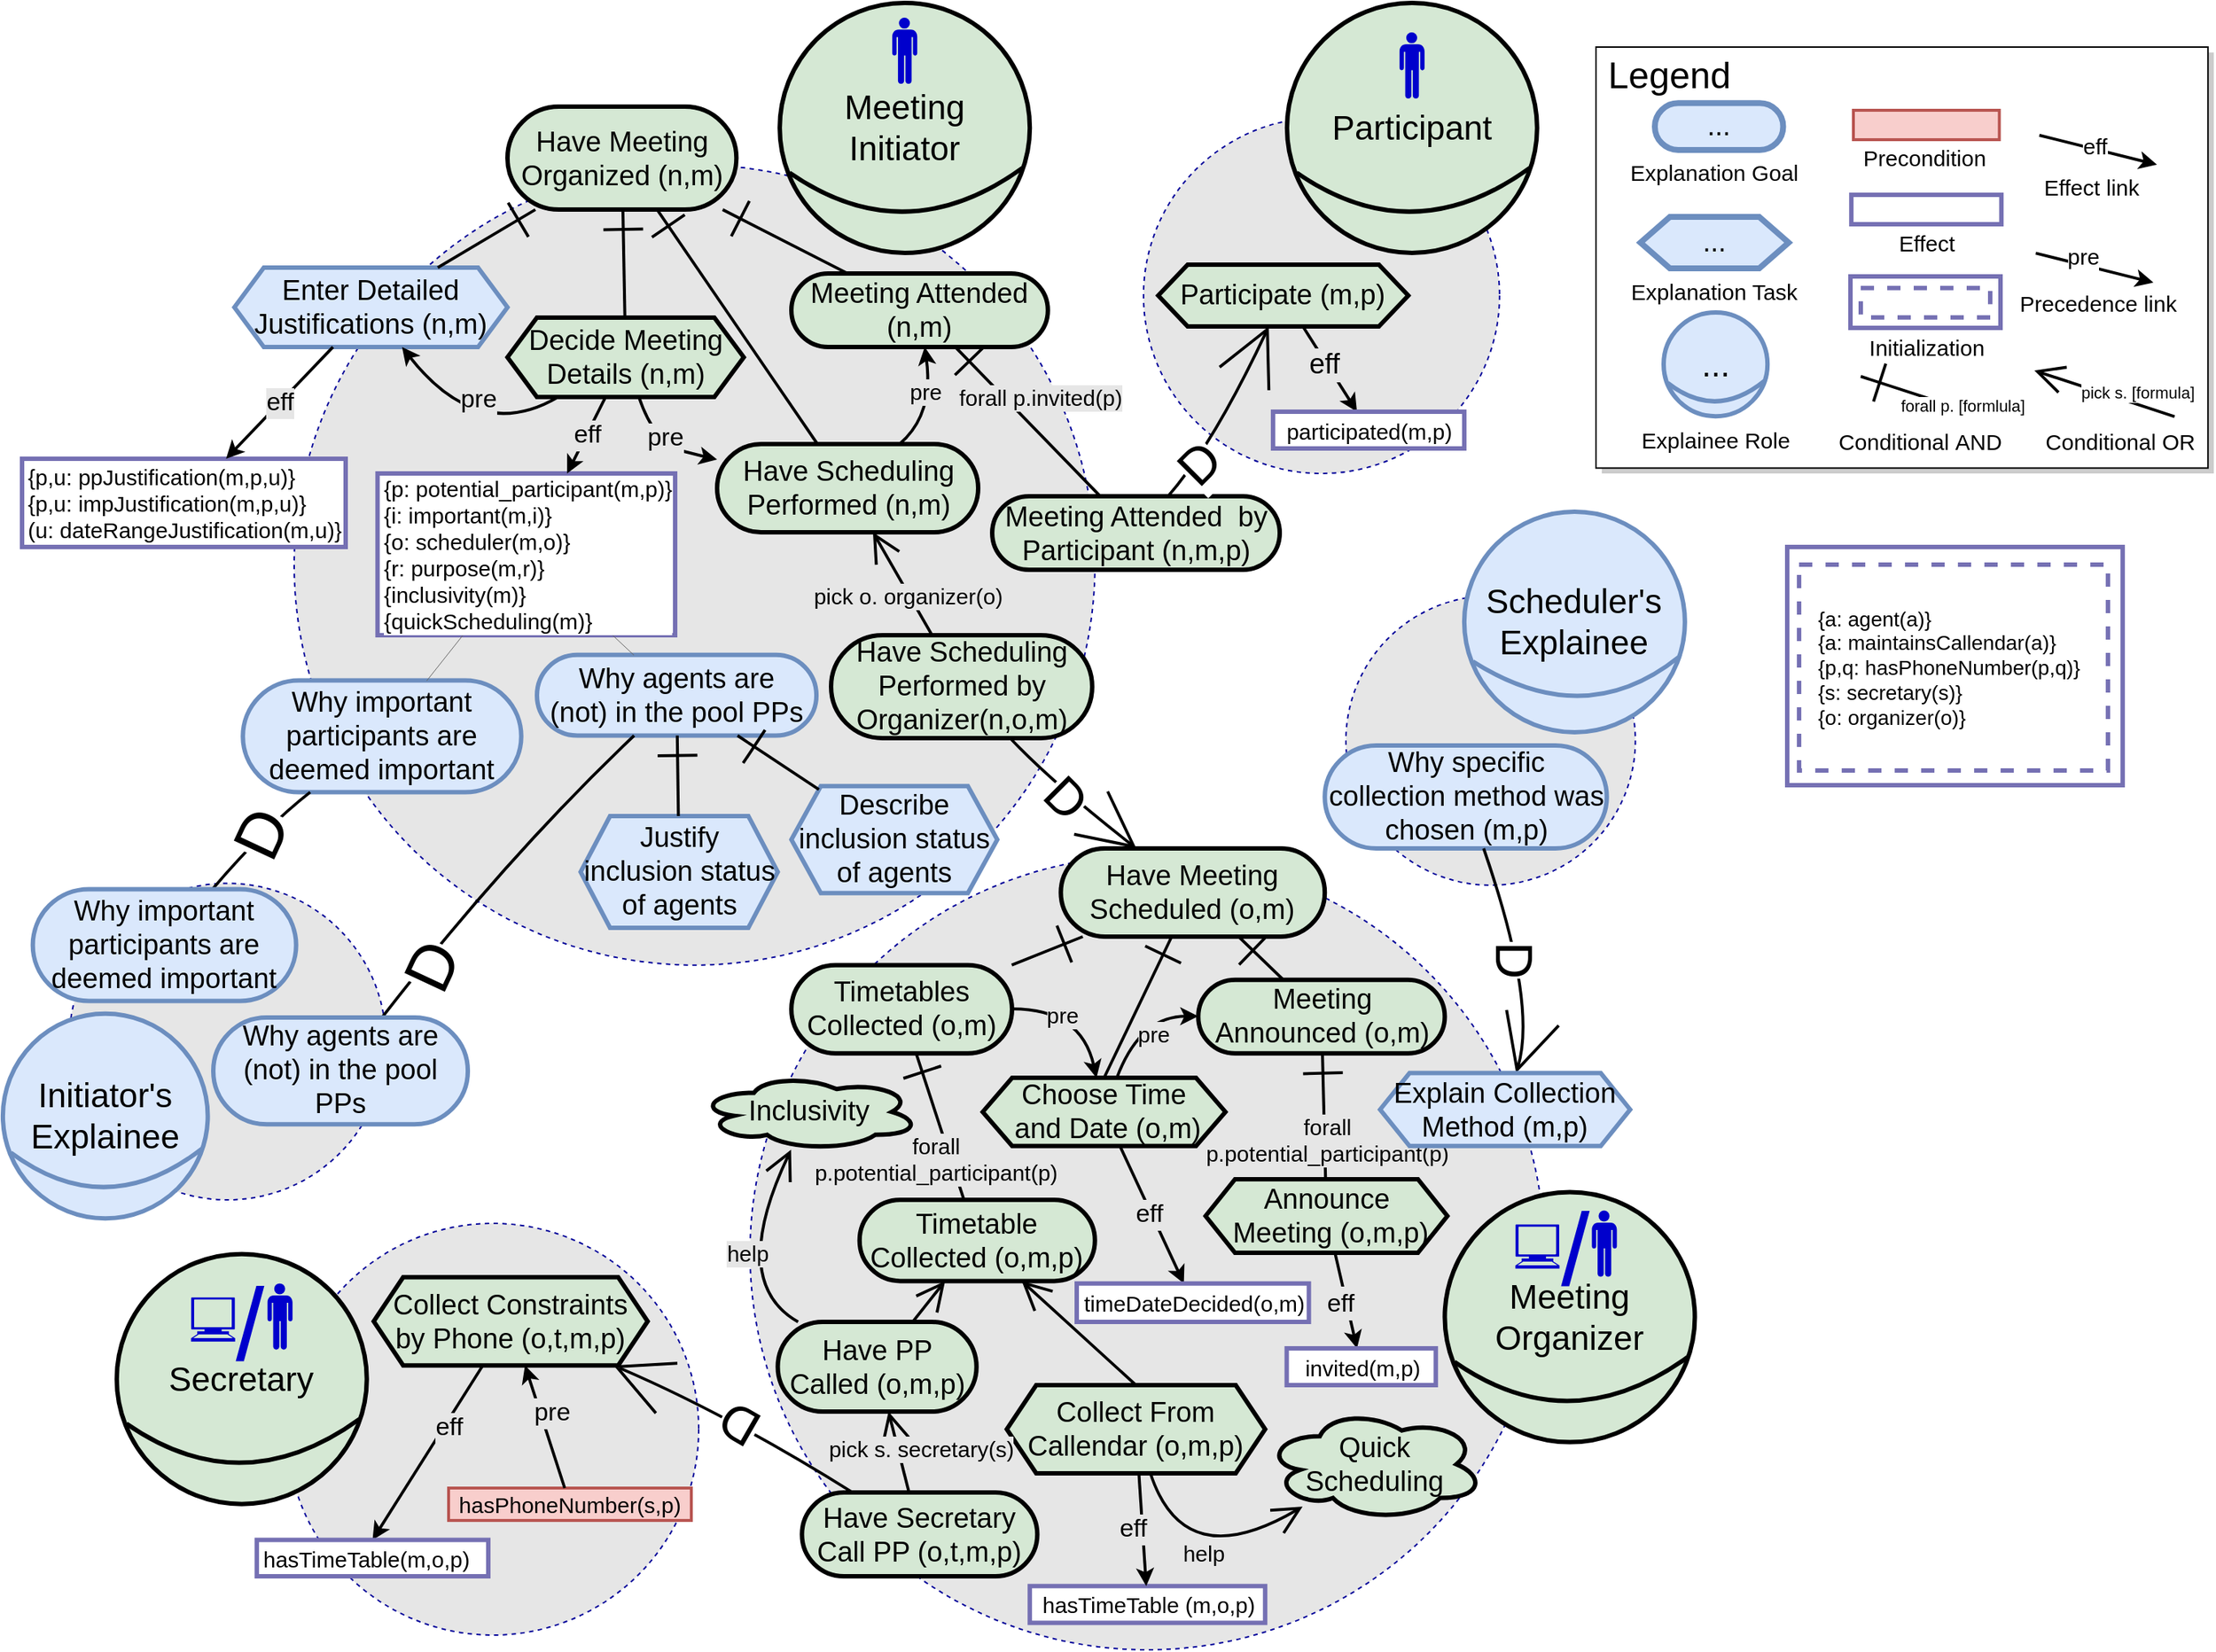 <mxfile version="15.4.0" type="device" pages="2"><diagram id="Rn4LCtk6anM5smedNsp_" name="i+ Model"><mxGraphModel dx="7274" dy="5726" grid="1" gridSize="10" guides="1" tooltips="1" connect="1" arrows="1" fold="1" page="1" pageScale="1" pageWidth="850" pageHeight="1100" math="0" shadow="0"><root><mxCell id="iUxWHR3z9YRg0pYMsXao-0"/><mxCell id="iUxWHR3z9YRg0pYMsXao-1" parent="iUxWHR3z9YRg0pYMsXao-0"/><mxCell id="kPkJkL0ALXBuJZ_L2htJ-116" value="" style="ellipse;whiteSpace=wrap;html=1;aspect=fixed;strokeColor=#000099;fontSize=15;fillColor=#E6E6E6;dashed=1;" parent="iUxWHR3z9YRg0pYMsXao-1" vertex="1"><mxGeometry x="-4397.98" y="-3541.27" width="215.29" height="215.29" as="geometry"/></mxCell><mxCell id="kPkJkL0ALXBuJZ_L2htJ-0" value="" style="ellipse;whiteSpace=wrap;html=1;aspect=fixed;strokeColor=#000099;fontSize=15;fillColor=#E6E6E6;dashed=1;" parent="iUxWHR3z9YRg0pYMsXao-1" vertex="1"><mxGeometry x="-3667.6" y="-4062.03" width="242.03" height="242.03" as="geometry"/></mxCell><mxCell id="kPkJkL0ALXBuJZ_L2htJ-1" value="" style="ellipse;whiteSpace=wrap;html=1;aspect=fixed;strokeColor=#000099;fontSize=15;fillColor=#E6E6E6;dashed=1;" parent="iUxWHR3z9YRg0pYMsXao-1" vertex="1"><mxGeometry x="-3935.1" y="-3560" width="540" height="540" as="geometry"/></mxCell><mxCell id="kPkJkL0ALXBuJZ_L2htJ-2" value="Timetables Collected (o,m)" style="whiteSpace=wrap;html=1;rounded=1;fontSize=19;strokeWidth=3;fillColor=#d5e8d4;arcSize=50;" parent="iUxWHR3z9YRg0pYMsXao-1" vertex="1"><mxGeometry x="-3907.0" y="-3485.64" width="150" height="60" as="geometry"/></mxCell><mxCell id="kPkJkL0ALXBuJZ_L2htJ-3" value="Collect From Callendar (o,m,p)" style="shape=hexagon;perimeter=hexagonPerimeter2;whiteSpace=wrap;html=1;fixedSize=1;fontSize=19;strokeWidth=3;fillColor=#d5e8d4;" parent="iUxWHR3z9YRg0pYMsXao-1" vertex="1"><mxGeometry x="-3760.55" y="-3200" width="175.64" height="60" as="geometry"/></mxCell><mxCell id="kPkJkL0ALXBuJZ_L2htJ-4" value="Meeting Announced (o,m)" style="whiteSpace=wrap;html=1;rounded=1;fontSize=19;strokeWidth=3;fillColor=#d5e8d4;arcSize=50;" parent="iUxWHR3z9YRg0pYMsXao-1" vertex="1"><mxGeometry x="-3630.39" y="-3475.64" width="167.6" height="50" as="geometry"/></mxCell><mxCell id="kPkJkL0ALXBuJZ_L2htJ-5" value="Have Meeting Scheduled (o,m)" style="whiteSpace=wrap;html=1;rounded=1;fontSize=19;strokeWidth=3;fillColor=#d5e8d4;arcSize=50;" parent="iUxWHR3z9YRg0pYMsXao-1" vertex="1"><mxGeometry x="-3723.82" y="-3565" width="179.45" height="60" as="geometry"/></mxCell><mxCell id="kPkJkL0ALXBuJZ_L2htJ-6" value="" style="endArrow=ERone;html=1;strokeWidth=2;endFill=0;endSize=24;" parent="iUxWHR3z9YRg0pYMsXao-1" source="kPkJkL0ALXBuJZ_L2htJ-4" target="kPkJkL0ALXBuJZ_L2htJ-5" edge="1"><mxGeometry width="50" height="50" relative="1" as="geometry"><mxPoint x="-3780" y="-3310.0" as="sourcePoint"/><mxPoint x="-3840" y="-3370.0" as="targetPoint"/></mxGeometry></mxCell><mxCell id="kPkJkL0ALXBuJZ_L2htJ-7" value="" style="endArrow=ERone;html=1;strokeWidth=2;endFill=0;endSize=24;" parent="iUxWHR3z9YRg0pYMsXao-1" source="kPkJkL0ALXBuJZ_L2htJ-2" target="kPkJkL0ALXBuJZ_L2htJ-5" edge="1"><mxGeometry width="50" height="50" relative="1" as="geometry"><mxPoint x="-4010" y="-3204.514" as="sourcePoint"/><mxPoint x="-3785.625" y="-3370" as="targetPoint"/></mxGeometry></mxCell><mxCell id="kPkJkL0ALXBuJZ_L2htJ-8" value="" style="endArrow=ERone;html=1;strokeWidth=2;endFill=0;endSize=24;" parent="iUxWHR3z9YRg0pYMsXao-1" source="kPkJkL0ALXBuJZ_L2htJ-182" target="kPkJkL0ALXBuJZ_L2htJ-2" edge="1"><mxGeometry width="50" height="50" relative="1" as="geometry"><mxPoint x="-4100" y="-3110" as="sourcePoint"/><mxPoint x="-3838.125" y="-3370" as="targetPoint"/></mxGeometry></mxCell><mxCell id="kPkJkL0ALXBuJZ_L2htJ-9" value="&lt;font style=&quot;font-size: 15px&quot;&gt;forall &lt;br&gt;p.potential_participant(p)&lt;/font&gt;" style="edgeLabel;html=1;align=center;verticalAlign=middle;resizable=0;points=[];labelBackgroundColor=#E6E6E6;fontSize=15;" parent="kPkJkL0ALXBuJZ_L2htJ-8" vertex="1" connectable="0"><mxGeometry x="-0.462" y="3" relative="1" as="geometry"><mxPoint x="-8" y="-3" as="offset"/></mxGeometry></mxCell><mxCell id="kPkJkL0ALXBuJZ_L2htJ-11" value="" style="endArrow=ERone;html=1;strokeWidth=2;endFill=0;endSize=24;exitX=0.5;exitY=0;exitDx=0;exitDy=0;" parent="iUxWHR3z9YRg0pYMsXao-1" source="kPkJkL0ALXBuJZ_L2htJ-13" target="kPkJkL0ALXBuJZ_L2htJ-5" edge="1"><mxGeometry width="50" height="50" relative="1" as="geometry"><mxPoint x="-3574.726" y="-3265.16" as="sourcePoint"/><mxPoint x="-3980.833" y="-3210" as="targetPoint"/></mxGeometry></mxCell><mxCell id="kPkJkL0ALXBuJZ_L2htJ-17" value="" style="endArrow=classic;html=1;strokeWidth=2;curved=1;fontStyle=0;shadow=0;sketch=0;" parent="iUxWHR3z9YRg0pYMsXao-1" source="kPkJkL0ALXBuJZ_L2htJ-2" target="kPkJkL0ALXBuJZ_L2htJ-13" edge="1"><mxGeometry x="1358.04" y="214.66" width="50" height="50" as="geometry"><mxPoint x="-4390.002" y="-3064" as="sourcePoint"/><mxPoint x="-3585.438" y="-3265.16" as="targetPoint"/><Array as="points"><mxPoint x="-3710" y="-3456"/></Array></mxGeometry></mxCell><mxCell id="kPkJkL0ALXBuJZ_L2htJ-18" value="&lt;font style=&quot;font-size: 15px&quot;&gt;pre&lt;/font&gt;" style="edgeLabel;html=1;align=center;verticalAlign=middle;resizable=0;points=[];labelBackgroundColor=#E6E6E6;" parent="kPkJkL0ALXBuJZ_L2htJ-17" vertex="1" connectable="0"><mxGeometry relative="1" as="geometry"><mxPoint x="-13" y="3" as="offset"/></mxGeometry></mxCell><mxCell id="kPkJkL0ALXBuJZ_L2htJ-22" value="" style="endArrow=classic;html=1;strokeWidth=2;curved=1;fontStyle=0;" parent="iUxWHR3z9YRg0pYMsXao-1" source="kPkJkL0ALXBuJZ_L2htJ-13" target="kPkJkL0ALXBuJZ_L2htJ-173" edge="1"><mxGeometry width="50" height="50" relative="1" as="geometry"><mxPoint x="-3509.889" y="-2529" as="sourcePoint"/><mxPoint x="-3585" y="-2750" as="targetPoint"/><Array as="points"/></mxGeometry></mxCell><mxCell id="kPkJkL0ALXBuJZ_L2htJ-23" value="eff" style="edgeLabel;html=1;align=center;verticalAlign=middle;resizable=0;points=[];fontSize=17;labelBackgroundColor=#E6E6E6;" parent="kPkJkL0ALXBuJZ_L2htJ-22" vertex="1" connectable="0"><mxGeometry x="-0.196" y="-16" relative="1" as="geometry"><mxPoint x="16" y="2" as="offset"/></mxGeometry></mxCell><mxCell id="kPkJkL0ALXBuJZ_L2htJ-33" value="" style="ellipse;whiteSpace=wrap;html=1;aspect=fixed;strokeColor=#000099;fontSize=15;fillColor=#E6E6E6;dashed=1;" parent="iUxWHR3z9YRg0pYMsXao-1" vertex="1"><mxGeometry x="-4250" y="-3310" width="280" height="280" as="geometry"/></mxCell><mxCell id="kPkJkL0ALXBuJZ_L2htJ-34" value="" style="group" parent="iUxWHR3z9YRg0pYMsXao-1" vertex="1" connectable="0"><mxGeometry x="-4365.64" y="-3289.17" width="170" height="170" as="geometry"/></mxCell><mxCell id="kPkJkL0ALXBuJZ_L2htJ-35" value="Secretary" style="ellipse;whiteSpace=wrap;html=1;aspect=fixed;strokeColor=#000000;fontSize=23;rounded=1;strokeWidth=3;fillColor=#d5e8d4;arcSize=50;" parent="kPkJkL0ALXBuJZ_L2htJ-34" vertex="1"><mxGeometry width="170" height="170" as="geometry"/></mxCell><mxCell id="kPkJkL0ALXBuJZ_L2htJ-36" value="" style="curved=1;endArrow=none;html=1;rounded=0;fontSize=15;edgeStyle=orthogonalEdgeStyle;exitX=0.039;exitY=0.679;exitDx=0;exitDy=0;entryX=0.971;entryY=0.66;entryDx=0;entryDy=0;endFill=0;strokeWidth=3;entryPerimeter=0;exitPerimeter=0;" parent="kPkJkL0ALXBuJZ_L2htJ-34" source="kPkJkL0ALXBuJZ_L2htJ-35" target="kPkJkL0ALXBuJZ_L2htJ-35" edge="1"><mxGeometry width="50" height="50" relative="1" as="geometry"><mxPoint x="317.7" y="120" as="sourcePoint"/><mxPoint x="367.7" y="70" as="targetPoint"/><Array as="points"><mxPoint x="85.09" y="170"/></Array></mxGeometry></mxCell><mxCell id="kPkJkL0ALXBuJZ_L2htJ-37" value="" style="shape=mxgraph.signs.tech.computer;html=1;pointerEvents=1;fillColor=#0000CC;strokeColor=none;verticalLabelPosition=bottom;verticalAlign=top;align=center;sketch=0;labelBackgroundColor=#FFFFFF;fontSize=17;aspect=fixed;" parent="kPkJkL0ALXBuJZ_L2htJ-34" vertex="1"><mxGeometry x="50.5" y="29.5" width="30" height="30" as="geometry"/></mxCell><mxCell id="kPkJkL0ALXBuJZ_L2htJ-38" value="" style="shape=mxgraph.signs.people.man_1;html=1;pointerEvents=1;fillColor=#0000CC;strokeColor=none;verticalLabelPosition=bottom;verticalAlign=top;align=center;sketch=0;labelBackgroundColor=#FFFFFF;fontSize=17;aspect=fixed;" parent="kPkJkL0ALXBuJZ_L2htJ-34" vertex="1"><mxGeometry x="102.5" y="20" width="17" height="45" as="geometry"/></mxCell><mxCell id="kPkJkL0ALXBuJZ_L2htJ-39" value="Have PP Called (o,m,p)" style="whiteSpace=wrap;html=1;rounded=1;fontSize=19;strokeWidth=3;fillColor=#d5e8d4;arcSize=50;" parent="iUxWHR3z9YRg0pYMsXao-1" vertex="1"><mxGeometry x="-3916.25" y="-3243" width="135.1" height="61" as="geometry"/></mxCell><mxCell id="kPkJkL0ALXBuJZ_L2htJ-40" value="" style="endArrow=open;html=1;strokeWidth=2;curved=1;fontStyle=0;endFill=0;endSize=16;exitX=0.5;exitY=0;exitDx=0;exitDy=0;" parent="iUxWHR3z9YRg0pYMsXao-1" source="kPkJkL0ALXBuJZ_L2htJ-3" target="kPkJkL0ALXBuJZ_L2htJ-182" edge="1"><mxGeometry width="50" height="50" relative="1" as="geometry"><mxPoint x="-4134.003" y="-2939.9" as="sourcePoint"/><mxPoint x="-5003.08" y="-2897.71" as="targetPoint"/></mxGeometry></mxCell><mxCell id="kPkJkL0ALXBuJZ_L2htJ-41" value="" style="endArrow=open;html=1;strokeWidth=2;curved=1;fontStyle=0;endFill=0;endSize=16;" parent="iUxWHR3z9YRg0pYMsXao-1" source="kPkJkL0ALXBuJZ_L2htJ-39" target="kPkJkL0ALXBuJZ_L2htJ-182" edge="1"><mxGeometry width="50" height="50" relative="1" as="geometry"><mxPoint x="-4124.003" y="-2929.9" as="sourcePoint"/><mxPoint x="-4095.997" y="-3070" as="targetPoint"/></mxGeometry></mxCell><mxCell id="kPkJkL0ALXBuJZ_L2htJ-42" value="" style="endArrow=open;html=1;strokeWidth=2;curved=1;fontStyle=0;endFill=0;endSize=35;" parent="iUxWHR3z9YRg0pYMsXao-1" source="DtA40YLgqMy9gDtRR7g8-4" target="kPkJkL0ALXBuJZ_L2htJ-45" edge="1"><mxGeometry x="-3290.83" y="-422.03" width="50" height="50" as="geometry"><mxPoint x="-3972.772" y="-2980.488" as="sourcePoint"/><mxPoint x="-4282.625" y="-2988.59" as="targetPoint"/><Array as="points"><mxPoint x="-3950" y="-3180"/></Array></mxGeometry></mxCell><mxCell id="kPkJkL0ALXBuJZ_L2htJ-43" value="&lt;font style=&quot;font-size: 35px&quot;&gt;D&lt;/font&gt;" style="edgeLabel;html=1;align=center;verticalAlign=middle;resizable=0;points=[];labelBackgroundColor=default;rotation=-150;" parent="kPkJkL0ALXBuJZ_L2htJ-42" vertex="1" connectable="0"><mxGeometry relative="1" as="geometry"><mxPoint x="1" y="4" as="offset"/></mxGeometry></mxCell><mxCell id="kPkJkL0ALXBuJZ_L2htJ-45" value="Collect Constraints by Phone (o,t,m,p)" style="shape=hexagon;perimeter=hexagonPerimeter2;whiteSpace=wrap;html=1;fixedSize=1;fontSize=19;strokeWidth=3;fillColor=#d5e8d4;" parent="iUxWHR3z9YRg0pYMsXao-1" vertex="1"><mxGeometry x="-4190.93" y="-3273.39" width="186.22" height="60" as="geometry"/></mxCell><mxCell id="kPkJkL0ALXBuJZ_L2htJ-46" value="" style="endArrow=classic;html=1;strokeWidth=2;curved=1;fontStyle=0;entryX=0.5;entryY=0;entryDx=0;entryDy=0;" parent="iUxWHR3z9YRg0pYMsXao-1" source="kPkJkL0ALXBuJZ_L2htJ-45" target="kPkJkL0ALXBuJZ_L2htJ-168" edge="1"><mxGeometry width="50" height="50" relative="1" as="geometry"><mxPoint x="-4093.994" y="-3053.92" as="sourcePoint"/><mxPoint x="-4172.282" y="-3082.294" as="targetPoint"/><Array as="points"/></mxGeometry></mxCell><mxCell id="kPkJkL0ALXBuJZ_L2htJ-47" value="eff" style="edgeLabel;html=1;align=center;verticalAlign=middle;resizable=0;points=[];fontSize=17;labelBackgroundColor=#E6E6E6;" parent="kPkJkL0ALXBuJZ_L2htJ-46" vertex="1" connectable="0"><mxGeometry x="-0.196" y="-16" relative="1" as="geometry"><mxPoint x="20" y="3" as="offset"/></mxGeometry></mxCell><mxCell id="kPkJkL0ALXBuJZ_L2htJ-48" value="" style="group" parent="iUxWHR3z9YRg0pYMsXao-1" vertex="1" connectable="0"><mxGeometry x="-3462.79" y="-3331.19" width="170" height="170" as="geometry"/></mxCell><mxCell id="kPkJkL0ALXBuJZ_L2htJ-49" value="Meeting Organizer" style="ellipse;whiteSpace=wrap;html=1;aspect=fixed;strokeColor=#000000;fontSize=23;rounded=1;strokeWidth=3;fillColor=#d5e8d4;arcSize=50;" parent="kPkJkL0ALXBuJZ_L2htJ-48" vertex="1"><mxGeometry width="170" height="170" as="geometry"/></mxCell><mxCell id="kPkJkL0ALXBuJZ_L2htJ-50" value="" style="curved=1;endArrow=none;html=1;rounded=0;fontSize=15;edgeStyle=orthogonalEdgeStyle;exitX=0.039;exitY=0.679;exitDx=0;exitDy=0;entryX=0.971;entryY=0.66;entryDx=0;entryDy=0;endFill=0;strokeWidth=3;entryPerimeter=0;exitPerimeter=0;" parent="kPkJkL0ALXBuJZ_L2htJ-48" source="kPkJkL0ALXBuJZ_L2htJ-49" target="kPkJkL0ALXBuJZ_L2htJ-49" edge="1"><mxGeometry width="50" height="50" relative="1" as="geometry"><mxPoint x="222.92" y="320" as="sourcePoint"/><mxPoint x="272.92" y="270" as="targetPoint"/><Array as="points"><mxPoint x="85" y="170"/></Array></mxGeometry></mxCell><mxCell id="kPkJkL0ALXBuJZ_L2htJ-51" value="" style="shape=mxgraph.signs.tech.computer;html=1;pointerEvents=1;fillColor=#0000CC;strokeColor=none;verticalLabelPosition=bottom;verticalAlign=top;align=center;sketch=0;labelBackgroundColor=#FFFFFF;fontSize=17;aspect=fixed;" parent="kPkJkL0ALXBuJZ_L2htJ-48" vertex="1"><mxGeometry x="48" y="22" width="30" height="30" as="geometry"/></mxCell><mxCell id="kPkJkL0ALXBuJZ_L2htJ-52" value="" style="shape=mxgraph.signs.people.man_1;html=1;pointerEvents=1;fillColor=#0000CC;strokeColor=none;verticalLabelPosition=bottom;verticalAlign=top;align=center;sketch=0;labelBackgroundColor=#FFFFFF;fontSize=17;aspect=fixed;" parent="kPkJkL0ALXBuJZ_L2htJ-48" vertex="1"><mxGeometry x="100" y="12.5" width="17" height="45" as="geometry"/></mxCell><mxCell id="kPkJkL0ALXBuJZ_L2htJ-53" value="" style="ellipse;whiteSpace=wrap;html=1;aspect=fixed;strokeColor=#000099;fontSize=15;fillColor=#E6E6E6;dashed=1;" parent="iUxWHR3z9YRg0pYMsXao-1" vertex="1"><mxGeometry x="-4245" y="-4030" width="544.36" height="544.36" as="geometry"/></mxCell><mxCell id="kPkJkL0ALXBuJZ_L2htJ-54" value="" style="group" parent="iUxWHR3z9YRg0pYMsXao-1" vertex="1" connectable="0"><mxGeometry x="-3914.91" y="-4140" width="170" height="170" as="geometry"/></mxCell><mxCell id="kPkJkL0ALXBuJZ_L2htJ-55" value="Meeting &lt;br&gt;Initiator" style="ellipse;whiteSpace=wrap;html=1;aspect=fixed;strokeColor=#000000;fontSize=23;rounded=1;strokeWidth=3;fillColor=#d5e8d4;arcSize=50;" parent="kPkJkL0ALXBuJZ_L2htJ-54" vertex="1"><mxGeometry width="170" height="170" as="geometry"/></mxCell><mxCell id="kPkJkL0ALXBuJZ_L2htJ-56" value="" style="curved=1;endArrow=none;html=1;rounded=0;fontSize=15;edgeStyle=orthogonalEdgeStyle;exitX=0.039;exitY=0.679;exitDx=0;exitDy=0;entryX=0.971;entryY=0.66;entryDx=0;entryDy=0;endFill=0;strokeWidth=3;entryPerimeter=0;exitPerimeter=0;" parent="kPkJkL0ALXBuJZ_L2htJ-54" source="kPkJkL0ALXBuJZ_L2htJ-55" target="kPkJkL0ALXBuJZ_L2htJ-55" edge="1"><mxGeometry width="50" height="50" relative="1" as="geometry"><mxPoint x="317.7" y="120" as="sourcePoint"/><mxPoint x="367.7" y="70" as="targetPoint"/><Array as="points"><mxPoint x="85.09" y="170"/></Array></mxGeometry></mxCell><mxCell id="kPkJkL0ALXBuJZ_L2htJ-57" value="" style="shape=mxgraph.signs.people.man_1;html=1;pointerEvents=1;fillColor=#0000CC;strokeColor=none;verticalLabelPosition=bottom;verticalAlign=top;align=center;sketch=0;labelBackgroundColor=#FFFFFF;fontSize=17;aspect=fixed;" parent="kPkJkL0ALXBuJZ_L2htJ-54" vertex="1"><mxGeometry x="76.5" y="10" width="17" height="45" as="geometry"/></mxCell><mxCell id="kPkJkL0ALXBuJZ_L2htJ-58" value="Have Meeting Organized (n,m)" style="whiteSpace=wrap;html=1;rounded=1;fontSize=19;strokeWidth=3;fillColor=#d5e8d4;arcSize=50;" parent="iUxWHR3z9YRg0pYMsXao-1" vertex="1"><mxGeometry x="-4100.0" y="-4069.45" width="155.64" height="70" as="geometry"/></mxCell><mxCell id="kPkJkL0ALXBuJZ_L2htJ-59" value="Have Scheduling Performed (n,m)" style="whiteSpace=wrap;html=1;rounded=1;fontSize=19;strokeWidth=3;fillColor=#d5e8d4;arcSize=50;" parent="iUxWHR3z9YRg0pYMsXao-1" vertex="1"><mxGeometry x="-3957.5" y="-3840" width="177.5" height="60" as="geometry"/></mxCell><mxCell id="kPkJkL0ALXBuJZ_L2htJ-60" value="" style="endArrow=ERone;html=1;strokeWidth=2;endFill=0;endSize=24;" parent="iUxWHR3z9YRg0pYMsXao-1" source="kPkJkL0ALXBuJZ_L2htJ-62" target="kPkJkL0ALXBuJZ_L2htJ-58" edge="1"><mxGeometry width="50" height="50" relative="1" as="geometry"><mxPoint x="-3248.333" y="-3340" as="sourcePoint"/><mxPoint x="-3116.111" y="-3410" as="targetPoint"/></mxGeometry></mxCell><mxCell id="kPkJkL0ALXBuJZ_L2htJ-61" value="" style="endArrow=ERone;html=1;strokeWidth=2;endFill=0;endSize=24;" parent="iUxWHR3z9YRg0pYMsXao-1" source="kPkJkL0ALXBuJZ_L2htJ-59" target="kPkJkL0ALXBuJZ_L2htJ-58" edge="1"><mxGeometry width="50" height="50" relative="1" as="geometry"><mxPoint x="-3863.235" y="-3680" as="sourcePoint"/><mxPoint x="-3978.725" y="-3870.0" as="targetPoint"/></mxGeometry></mxCell><mxCell id="kPkJkL0ALXBuJZ_L2htJ-62" value="Decide Meeting Details (n,m)" style="shape=hexagon;perimeter=hexagonPerimeter2;whiteSpace=wrap;html=1;fixedSize=1;fontSize=19;strokeWidth=3;fillColor=#d5e8d4;" parent="iUxWHR3z9YRg0pYMsXao-1" vertex="1"><mxGeometry x="-4100" y="-3926.04" width="160.64" height="54" as="geometry"/></mxCell><mxCell id="kPkJkL0ALXBuJZ_L2htJ-63" value="" style="endArrow=classic;html=1;strokeWidth=2;curved=1;fontStyle=0;fontSize=15;" parent="iUxWHR3z9YRg0pYMsXao-1" source="kPkJkL0ALXBuJZ_L2htJ-62" target="kPkJkL0ALXBuJZ_L2htJ-59" edge="1"><mxGeometry width="50" height="50" as="geometry"><mxPoint x="-3245.0" y="-3318" as="sourcePoint"/><mxPoint x="-3122.736" y="-3254" as="targetPoint"/><Array as="points"><mxPoint x="-4000" y="-3840"/><mxPoint x="-3960" y="-3830"/></Array></mxGeometry></mxCell><mxCell id="kPkJkL0ALXBuJZ_L2htJ-64" value="&lt;font style=&quot;font-size: 17px;&quot;&gt;pre&lt;/font&gt;" style="edgeLabel;html=1;align=center;verticalAlign=middle;resizable=0;points=[];labelBackgroundColor=#E6E6E6;fontSize=17;" parent="kPkJkL0ALXBuJZ_L2htJ-63" vertex="1" connectable="0"><mxGeometry relative="1" as="geometry"><mxPoint x="2" y="-6" as="offset"/></mxGeometry></mxCell><mxCell id="kPkJkL0ALXBuJZ_L2htJ-65" value="" style="endArrow=open;html=1;strokeWidth=2;curved=1;fontStyle=0;endSize=35;endFill=0;" parent="iUxWHR3z9YRg0pYMsXao-1" source="DtA40YLgqMy9gDtRR7g8-6" target="kPkJkL0ALXBuJZ_L2htJ-5" edge="1"><mxGeometry x="2140.65" y="437.68" width="50" height="50" as="geometry"><mxPoint x="-4652.026" y="-3390" as="sourcePoint"/><mxPoint x="-3719.997" y="-3513.98" as="targetPoint"/><Array as="points"><mxPoint x="-3730" y="-3610"/></Array></mxGeometry></mxCell><mxCell id="kPkJkL0ALXBuJZ_L2htJ-66" value="&lt;font style=&quot;font-size: 35px&quot;&gt;D&lt;/font&gt;" style="edgeLabel;html=1;align=center;verticalAlign=middle;resizable=0;points=[];labelBackgroundColor=default;rotation=45;" parent="kPkJkL0ALXBuJZ_L2htJ-65" vertex="1" connectable="0"><mxGeometry relative="1" as="geometry"><mxPoint x="-2" as="offset"/></mxGeometry></mxCell><object label="&lt;span style=&quot;font-size: 15px ; text-align: center&quot;&gt;{p: potential_participant(m,p)}&lt;br style=&quot;font-size: 15px&quot;&gt;{i: important(m,i)}&lt;br style=&quot;font-size: 15px&quot;&gt;{o: scheduler(m,o)}&lt;br style=&quot;font-size: 15px&quot;&gt;{r: purpose(m,r)}&lt;br&gt;{inclusivity(m)}&lt;br&gt;{quickScheduling(m)}&lt;br style=&quot;font-size: 15px&quot;&gt;&lt;/span&gt;" concept="initialization" id="kPkJkL0ALXBuJZ_L2htJ-68"><mxCell style="rounded=0;whiteSpace=wrap;html=1;fillColor=default;strokeColor=#7570b3;align=left;labelPosition=center;verticalLabelPosition=middle;verticalAlign=middle;horizontal=1;strokeWidth=3;labelBackgroundColor=default;fontColor=default;spacingLeft=2;fontSize=15;" parent="iUxWHR3z9YRg0pYMsXao-1" vertex="1"><mxGeometry x="-4188.32" y="-3820" width="202.29" height="110" as="geometry"/></mxCell></object><mxCell id="kPkJkL0ALXBuJZ_L2htJ-69" value="eff" style="endArrow=classic;html=1;strokeWidth=2;curved=1;fontStyle=0;labelBackgroundColor=#E6E6E6;fontSize=17;" parent="iUxWHR3z9YRg0pYMsXao-1" source="kPkJkL0ALXBuJZ_L2htJ-62" target="kPkJkL0ALXBuJZ_L2htJ-68" edge="1"><mxGeometry width="50" height="50" relative="1" as="geometry"><mxPoint x="-4130.642" y="-3550" as="sourcePoint"/><mxPoint x="-4173.568" y="-3507.04" as="targetPoint"/><Array as="points"/></mxGeometry></mxCell><mxCell id="kPkJkL0ALXBuJZ_L2htJ-70" value="Meeting Attended (n,m)" style="whiteSpace=wrap;html=1;rounded=1;fontSize=19;strokeWidth=3;fillColor=#d5e8d4;arcSize=50;" parent="iUxWHR3z9YRg0pYMsXao-1" vertex="1"><mxGeometry x="-3907" y="-3956" width="174.38" height="50" as="geometry"/></mxCell><mxCell id="kPkJkL0ALXBuJZ_L2htJ-71" value="" style="endArrow=ERone;html=1;strokeWidth=2;endFill=0;endSize=24;" parent="iUxWHR3z9YRg0pYMsXao-1" source="kPkJkL0ALXBuJZ_L2htJ-70" target="kPkJkL0ALXBuJZ_L2htJ-58" edge="1"><mxGeometry width="50" height="50" relative="1" as="geometry"><mxPoint x="-3491.254" y="-3744.36" as="sourcePoint"/><mxPoint x="-3620.004" y="-4040" as="targetPoint"/></mxGeometry></mxCell><mxCell id="kPkJkL0ALXBuJZ_L2htJ-81" value="Announce&lt;br&gt;&amp;nbsp;Meeting (o,m,p)" style="shape=hexagon;perimeter=hexagonPerimeter2;whiteSpace=wrap;html=1;fixedSize=1;fontSize=19;strokeWidth=3;fillColor=#d5e8d4;" parent="iUxWHR3z9YRg0pYMsXao-1" vertex="1"><mxGeometry x="-3625.4" y="-3340" width="164.36" height="50" as="geometry"/></mxCell><mxCell id="kPkJkL0ALXBuJZ_L2htJ-82" value="" style="endArrow=classic;html=1;strokeWidth=2;curved=1;fontStyle=0;" parent="iUxWHR3z9YRg0pYMsXao-1" source="kPkJkL0ALXBuJZ_L2htJ-81" target="kPkJkL0ALXBuJZ_L2htJ-187" edge="1"><mxGeometry width="50" height="50" relative="1" as="geometry"><mxPoint x="-2907.933" y="-2897.83" as="sourcePoint"/><mxPoint x="-3187.979" y="-3012.884" as="targetPoint"/><Array as="points"/></mxGeometry></mxCell><mxCell id="kPkJkL0ALXBuJZ_L2htJ-83" value="&lt;font style=&quot;font-size: 17px&quot;&gt;eff&lt;/font&gt;" style="edgeLabel;html=1;align=center;verticalAlign=middle;resizable=0;points=[];fontSize=19;labelBackgroundColor=#E6E6E6;" parent="kPkJkL0ALXBuJZ_L2htJ-82" vertex="1" connectable="0"><mxGeometry x="-0.196" y="-16" relative="1" as="geometry"><mxPoint x="13" y="4" as="offset"/></mxGeometry></mxCell><mxCell id="kPkJkL0ALXBuJZ_L2htJ-84" value="&lt;span style=&quot;font-size: 15px;&quot;&gt;forall&lt;/span&gt;&lt;br style=&quot;font-size: 15px;&quot;&gt;&lt;span style=&quot;font-size: 15px;&quot;&gt;p.potential_participant(p)&lt;/span&gt;" style="endArrow=ERone;html=1;strokeWidth=2;endFill=0;endSize=24;startArrow=none;labelBackgroundColor=#E6E6E6;" parent="iUxWHR3z9YRg0pYMsXao-1" source="kPkJkL0ALXBuJZ_L2htJ-81" target="kPkJkL0ALXBuJZ_L2htJ-4" edge="1"><mxGeometry x="-0.37" y="-2" width="50" height="50" relative="1" as="geometry"><mxPoint x="-3461.011" y="-2981.87" as="sourcePoint"/><mxPoint x="-3436.731" y="-3267.75" as="targetPoint"/><mxPoint as="offset"/></mxGeometry></mxCell><mxCell id="kPkJkL0ALXBuJZ_L2htJ-86" value="" style="endArrow=ERone;html=1;strokeWidth=2;endFill=0;endSize=24;" parent="iUxWHR3z9YRg0pYMsXao-1" source="kPkJkL0ALXBuJZ_L2htJ-95" target="kPkJkL0ALXBuJZ_L2htJ-70" edge="1"><mxGeometry width="50" height="50" relative="1" as="geometry"><mxPoint x="-3003.54" y="-3597.5" as="sourcePoint"/><mxPoint x="-3263.086" y="-3567.5" as="targetPoint"/></mxGeometry></mxCell><mxCell id="kPkJkL0ALXBuJZ_L2htJ-87" value="&lt;font style=&quot;font-size: 15px&quot;&gt;forall p.invited(p)&lt;/font&gt;" style="edgeLabel;html=1;align=center;verticalAlign=middle;resizable=0;points=[];labelBackgroundColor=#E6E6E6;" parent="kPkJkL0ALXBuJZ_L2htJ-86" vertex="1" connectable="0"><mxGeometry x="-0.462" y="3" relative="1" as="geometry"><mxPoint x="-13" y="-43" as="offset"/></mxGeometry></mxCell><mxCell id="kPkJkL0ALXBuJZ_L2htJ-88" value="Participate (m,p)" style="shape=hexagon;perimeter=hexagonPerimeter2;whiteSpace=wrap;html=1;fixedSize=1;fontSize=19;strokeWidth=3;fillColor=#d5e8d4;" parent="iUxWHR3z9YRg0pYMsXao-1" vertex="1"><mxGeometry x="-3657.6" y="-3962.04" width="170" height="42.04" as="geometry"/></mxCell><mxCell id="kPkJkL0ALXBuJZ_L2htJ-89" value="" style="endArrow=classic;html=1;strokeWidth=2;curved=1;fontStyle=0;" parent="iUxWHR3z9YRg0pYMsXao-1" source="kPkJkL0ALXBuJZ_L2htJ-88" target="kPkJkL0ALXBuJZ_L2htJ-197" edge="1"><mxGeometry width="50" height="50" relative="1" as="geometry"><mxPoint x="-3453.261" y="-3892.22" as="sourcePoint"/><mxPoint x="-3557.549" y="-3843.101" as="targetPoint"/><Array as="points"/></mxGeometry></mxCell><mxCell id="kPkJkL0ALXBuJZ_L2htJ-90" value="eff" style="edgeLabel;html=1;align=center;verticalAlign=middle;resizable=0;points=[];fontSize=19;labelBackgroundColor=#E6E6E6;" parent="kPkJkL0ALXBuJZ_L2htJ-89" vertex="1" connectable="0"><mxGeometry x="-0.196" y="-16" relative="1" as="geometry"><mxPoint x="13" y="-6" as="offset"/></mxGeometry></mxCell><mxCell id="kPkJkL0ALXBuJZ_L2htJ-91" value="" style="group" parent="iUxWHR3z9YRg0pYMsXao-1" vertex="1" connectable="0"><mxGeometry x="-3690" y="-3999.45" width="170" height="170" as="geometry"/></mxCell><mxCell id="kPkJkL0ALXBuJZ_L2htJ-92" value="Participant" style="ellipse;whiteSpace=wrap;html=1;aspect=fixed;strokeColor=#000000;fontSize=23;rounded=1;strokeWidth=3;fillColor=#d5e8d4;arcSize=50;" parent="kPkJkL0ALXBuJZ_L2htJ-91" vertex="1"><mxGeometry x="119.95" y="-140.55" width="170" height="170" as="geometry"/></mxCell><mxCell id="kPkJkL0ALXBuJZ_L2htJ-93" value="" style="curved=1;endArrow=none;html=1;rounded=0;fontSize=15;edgeStyle=orthogonalEdgeStyle;exitX=0.039;exitY=0.679;exitDx=0;exitDy=0;entryX=0.971;entryY=0.66;entryDx=0;entryDy=0;endFill=0;strokeWidth=3;entryPerimeter=0;exitPerimeter=0;" parent="kPkJkL0ALXBuJZ_L2htJ-91" source="kPkJkL0ALXBuJZ_L2htJ-92" target="kPkJkL0ALXBuJZ_L2htJ-92" edge="1"><mxGeometry width="50" height="50" relative="1" as="geometry"><mxPoint x="342.87" y="179.45" as="sourcePoint"/><mxPoint x="392.87" y="129.45" as="targetPoint"/><Array as="points"><mxPoint x="204.95" y="29.45"/></Array></mxGeometry></mxCell><mxCell id="kPkJkL0ALXBuJZ_L2htJ-94" value="" style="shape=mxgraph.signs.people.man_1;html=1;pointerEvents=1;fillColor=#0000CC;strokeColor=none;verticalLabelPosition=bottom;verticalAlign=top;align=center;sketch=0;labelBackgroundColor=#FFFFFF;fontSize=17;aspect=fixed;" parent="kPkJkL0ALXBuJZ_L2htJ-91" vertex="1"><mxGeometry x="196.45" y="-120.55" width="17" height="45" as="geometry"/></mxCell><mxCell id="kPkJkL0ALXBuJZ_L2htJ-95" value="Meeting Attended&amp;nbsp; by Participant (n,m,p)" style="whiteSpace=wrap;html=1;rounded=1;fontSize=19;strokeWidth=3;fillColor=#d5e8d4;arcSize=50;" parent="iUxWHR3z9YRg0pYMsXao-1" vertex="1"><mxGeometry x="-3770.46" y="-3804.5" width="195.46" height="50" as="geometry"/></mxCell><mxCell id="kPkJkL0ALXBuJZ_L2htJ-96" value="" style="endArrow=open;html=1;strokeWidth=2;curved=1;fontStyle=0;endSize=35;endFill=0;" parent="iUxWHR3z9YRg0pYMsXao-1" source="kPkJkL0ALXBuJZ_L2htJ-95" target="kPkJkL0ALXBuJZ_L2htJ-88" edge="1"><mxGeometry x="12.7" y="-710" width="50" height="50" as="geometry"><mxPoint x="-3359.997" y="-3796.35" as="sourcePoint"/><mxPoint x="-3585.7" y="-4110" as="targetPoint"/><Array as="points"><mxPoint x="-3620" y="-3840"/></Array></mxGeometry></mxCell><mxCell id="kPkJkL0ALXBuJZ_L2htJ-97" value="&lt;font style=&quot;font-size: 35px&quot;&gt;D&lt;/font&gt;" style="edgeLabel;html=1;align=center;verticalAlign=middle;resizable=0;points=[];labelBackgroundColor=default;rotation=-45;" parent="kPkJkL0ALXBuJZ_L2htJ-96" vertex="1" connectable="0"><mxGeometry relative="1" as="geometry"><mxPoint x="-20" y="31" as="offset"/></mxGeometry></mxCell><mxCell id="kPkJkL0ALXBuJZ_L2htJ-98" value="hasPhoneNumber(s,p)" style="rounded=0;whiteSpace=wrap;html=1;fontSize=15;fillColor=#f8cecc;strokeColor=#b85450;strokeWidth=2;" parent="iUxWHR3z9YRg0pYMsXao-1" vertex="1"><mxGeometry x="-4140.03" y="-3130" width="165" height="22.04" as="geometry"/></mxCell><mxCell id="kPkJkL0ALXBuJZ_L2htJ-99" value="" style="rounded=0;orthogonalLoop=1;jettySize=auto;html=1;strokeWidth=2;labelBackgroundColor=#E6E6E6;" parent="iUxWHR3z9YRg0pYMsXao-1" source="kPkJkL0ALXBuJZ_L2htJ-98" target="kPkJkL0ALXBuJZ_L2htJ-45" edge="1"><mxGeometry relative="1" as="geometry"><mxPoint x="-4437.066" y="-3154.69" as="targetPoint"/><mxPoint x="-4357.255" y="-3194.69" as="sourcePoint"/></mxGeometry></mxCell><mxCell id="kPkJkL0ALXBuJZ_L2htJ-100" value="pre" style="edgeLabel;html=1;align=center;verticalAlign=middle;resizable=0;points=[];fontSize=15;labelBackgroundColor=#E6E6E6;" parent="kPkJkL0ALXBuJZ_L2htJ-99" vertex="1" connectable="0"><mxGeometry x="0.221" y="6" relative="1" as="geometry"><mxPoint x="12" y="-2" as="offset"/></mxGeometry></mxCell><mxCell id="kPkJkL0ALXBuJZ_L2htJ-101" value="pre" style="edgeLabel;html=1;align=center;verticalAlign=middle;resizable=0;points=[];fontSize=17;labelBackgroundColor=#E6E6E6;" parent="kPkJkL0ALXBuJZ_L2htJ-99" vertex="1" connectable="0"><mxGeometry x="0.221" y="6" relative="1" as="geometry"><mxPoint x="13" y="-2" as="offset"/></mxGeometry></mxCell><mxCell id="kPkJkL0ALXBuJZ_L2htJ-106" value="" style="endArrow=classic;html=1;strokeWidth=2;curved=1;fontStyle=0;" parent="iUxWHR3z9YRg0pYMsXao-1" source="kPkJkL0ALXBuJZ_L2htJ-13" target="kPkJkL0ALXBuJZ_L2htJ-4" edge="1"><mxGeometry x="1368.04" y="224.66" width="50" height="50" as="geometry"><mxPoint x="-3570" y="-3270" as="sourcePoint"/><mxPoint x="-3624.23" y="-3160" as="targetPoint"/><Array as="points"><mxPoint x="-3670" y="-3451"/></Array></mxGeometry></mxCell><mxCell id="kPkJkL0ALXBuJZ_L2htJ-107" value="&lt;font style=&quot;font-size: 15px&quot;&gt;pre&lt;/font&gt;" style="edgeLabel;html=1;align=center;verticalAlign=middle;resizable=0;points=[];labelBackgroundColor=#E6E6E6;" parent="kPkJkL0ALXBuJZ_L2htJ-106" vertex="1" connectable="0"><mxGeometry relative="1" as="geometry"><mxPoint x="10" y="9" as="offset"/></mxGeometry></mxCell><mxCell id="kPkJkL0ALXBuJZ_L2htJ-108" value="" style="endArrow=classic;html=1;strokeWidth=2;curved=1;fontStyle=0;" parent="iUxWHR3z9YRg0pYMsXao-1" source="kPkJkL0ALXBuJZ_L2htJ-59" target="kPkJkL0ALXBuJZ_L2htJ-70" edge="1"><mxGeometry x="878.04" y="-373.97" width="50" height="50" as="geometry"><mxPoint x="-3250" y="-4090" as="sourcePoint"/><mxPoint x="-4030.559" y="-3940.5" as="targetPoint"/><Array as="points"><mxPoint x="-3810" y="-3860"/></Array></mxGeometry></mxCell><mxCell id="kPkJkL0ALXBuJZ_L2htJ-109" value="&lt;font style=&quot;font-size: 15px&quot;&gt;pre&lt;/font&gt;" style="edgeLabel;html=1;align=center;verticalAlign=middle;resizable=0;points=[];labelBackgroundColor=#E6E6E6;" parent="kPkJkL0ALXBuJZ_L2htJ-108" vertex="1" connectable="0"><mxGeometry relative="1" as="geometry"><mxPoint x="-5" y="-9" as="offset"/></mxGeometry></mxCell><mxCell id="kPkJkL0ALXBuJZ_L2htJ-110" value="Enter Detailed Justifications (n,m)" style="shape=hexagon;perimeter=hexagonPerimeter2;whiteSpace=wrap;html=1;fixedSize=1;fontSize=19;strokeWidth=3;fillColor=#dae8fc;strokeColor=#6c8ebf;" parent="iUxWHR3z9YRg0pYMsXao-1" vertex="1"><mxGeometry x="-4285.64" y="-3960" width="185.64" height="54" as="geometry"/></mxCell><mxCell id="kPkJkL0ALXBuJZ_L2htJ-111" value="" style="endArrow=ERone;html=1;strokeWidth=2;endFill=0;endSize=24;" parent="iUxWHR3z9YRg0pYMsXao-1" source="kPkJkL0ALXBuJZ_L2htJ-110" target="kPkJkL0ALXBuJZ_L2htJ-58" edge="1"><mxGeometry width="50" height="50" relative="1" as="geometry"><mxPoint x="-4161.858" y="-3790" as="sourcePoint"/><mxPoint x="-4130.645" y="-3840" as="targetPoint"/></mxGeometry></mxCell><object label="&lt;font style=&quot;font-size: 15px&quot;&gt;&lt;span style=&quot;text-align: center ; font-size: 15px&quot;&gt;{p,u:&amp;nbsp;&lt;/span&gt;ppJustification(m,p,u)&lt;span style=&quot;text-align: center ; font-size: 15px&quot;&gt;}&lt;br style=&quot;font-size: 15px&quot;&gt;&lt;/span&gt;&lt;span style=&quot;text-align: center ; font-size: 15px&quot;&gt;{p,u: i&lt;/span&gt;mpJustification(m,p,u)&lt;span style=&quot;text-align: center ; font-size: 15px&quot;&gt;}&lt;/span&gt;&lt;span style=&quot;text-align: center ; font-size: 15px&quot;&gt;&lt;br style=&quot;font-size: 15px&quot;&gt;&lt;/span&gt;&lt;/font&gt;&lt;span style=&quot;text-align: center ; font-size: 15px&quot;&gt;&lt;font style=&quot;font-size: 15px&quot;&gt;(u: dateRangeJustification(m,u)}&lt;/font&gt;&lt;br style=&quot;font-size: 15px&quot;&gt;&lt;/span&gt;" concept="initialization" id="kPkJkL0ALXBuJZ_L2htJ-112"><mxCell style="rounded=0;whiteSpace=wrap;html=1;fillColor=default;strokeColor=#7570b3;align=left;labelPosition=center;verticalLabelPosition=middle;verticalAlign=middle;horizontal=1;strokeWidth=3;labelBackgroundColor=default;fontColor=default;spacingLeft=2;fontSize=15;" parent="iUxWHR3z9YRg0pYMsXao-1" vertex="1"><mxGeometry x="-4430" y="-3830" width="220" height="60" as="geometry"/></mxCell></object><mxCell id="kPkJkL0ALXBuJZ_L2htJ-113" value="eff" style="endArrow=classic;html=1;strokeWidth=2;curved=1;fontStyle=0;labelBackgroundColor=#E6E6E6;fontSize=17;" parent="iUxWHR3z9YRg0pYMsXao-1" source="kPkJkL0ALXBuJZ_L2htJ-110" target="kPkJkL0ALXBuJZ_L2htJ-112" edge="1"><mxGeometry width="50" height="50" relative="1" as="geometry"><mxPoint x="-3887.421" y="-3665" as="sourcePoint"/><mxPoint x="-3808.438" y="-3113.22" as="targetPoint"/><Array as="points"/></mxGeometry></mxCell><mxCell id="kPkJkL0ALXBuJZ_L2htJ-114" value="" style="endArrow=classic;html=1;strokeWidth=2;curved=1;fontStyle=0;fontSize=15;" parent="iUxWHR3z9YRg0pYMsXao-1" source="kPkJkL0ALXBuJZ_L2htJ-62" target="kPkJkL0ALXBuJZ_L2htJ-110" edge="1"><mxGeometry x="-2153.76" y="-702.62" width="50" height="50" as="geometry"><mxPoint x="-3940.621" y="-3760" as="sourcePoint"/><mxPoint x="-3855.64" y="-3779.952" as="targetPoint"/><Array as="points"><mxPoint x="-4120" y="-3840"/></Array></mxGeometry></mxCell><mxCell id="kPkJkL0ALXBuJZ_L2htJ-115" value="pre" style="edgeLabel;html=1;align=center;verticalAlign=middle;resizable=0;points=[];fontSize=17;labelBackgroundColor=#E6E6E6;" parent="kPkJkL0ALXBuJZ_L2htJ-114" vertex="1" connectable="0"><mxGeometry relative="1" as="geometry"><mxPoint x="6" y="-22" as="offset"/></mxGeometry></mxCell><mxCell id="kPkJkL0ALXBuJZ_L2htJ-117" value="Why agents are &lt;br&gt;(not) in the pool PPs" style="rounded=1;whiteSpace=wrap;html=1;fillColor=#dae8fc;strokeColor=#6c8ebf;arcSize=50;fontSize=19;strokeWidth=3;" parent="iUxWHR3z9YRg0pYMsXao-1" vertex="1"><mxGeometry x="-4079.97" y="-3696.64" width="190" height="54.91" as="geometry"/></mxCell><mxCell id="kPkJkL0ALXBuJZ_L2htJ-118" value="Describe inclusion status of agents" style="shape=hexagon;perimeter=hexagonPerimeter2;whiteSpace=wrap;html=1;fixedSize=1;fontSize=19;strokeWidth=3;fillColor=#dae8fc;strokeColor=#6c8ebf;" parent="iUxWHR3z9YRg0pYMsXao-1" vertex="1"><mxGeometry x="-3907" y="-3607.37" width="140" height="72.73" as="geometry"/></mxCell><mxCell id="kPkJkL0ALXBuJZ_L2htJ-119" value="" style="endArrow=ERone;html=1;strokeWidth=2;endFill=0;endSize=24;" parent="iUxWHR3z9YRg0pYMsXao-1" source="kPkJkL0ALXBuJZ_L2htJ-118" target="kPkJkL0ALXBuJZ_L2htJ-117" edge="1"><mxGeometry width="50" height="50" relative="1" as="geometry"><mxPoint x="-4299.348" y="-3135.18" as="sourcePoint"/><mxPoint x="-4213.321" y="-3315.18" as="targetPoint"/></mxGeometry></mxCell><mxCell id="kPkJkL0ALXBuJZ_L2htJ-120" value="Justify inclusion status of agents" style="shape=hexagon;perimeter=hexagonPerimeter2;whiteSpace=wrap;html=1;fixedSize=1;fontSize=19;strokeWidth=3;fillColor=#dae8fc;strokeColor=#6c8ebf;" parent="iUxWHR3z9YRg0pYMsXao-1" vertex="1"><mxGeometry x="-4050.29" y="-3587" width="134.04" height="76" as="geometry"/></mxCell><mxCell id="kPkJkL0ALXBuJZ_L2htJ-121" value="" style="endArrow=ERone;html=1;strokeWidth=2;endFill=0;endSize=24;" parent="iUxWHR3z9YRg0pYMsXao-1" source="kPkJkL0ALXBuJZ_L2htJ-120" target="kPkJkL0ALXBuJZ_L2htJ-117" edge="1"><mxGeometry width="50" height="50" relative="1" as="geometry"><mxPoint x="-4287.781" y="-3384.09" as="sourcePoint"/><mxPoint x="-4213.278" y="-3419.72" as="targetPoint"/></mxGeometry></mxCell><mxCell id="kPkJkL0ALXBuJZ_L2htJ-127" value="" style="endArrow=none;html=1;rounded=0;endSize=35;strokeWidth=0.5;strokeColor=#666666;" parent="iUxWHR3z9YRg0pYMsXao-1" source="kPkJkL0ALXBuJZ_L2htJ-68" target="kPkJkL0ALXBuJZ_L2htJ-117" edge="1"><mxGeometry width="50" height="50" relative="1" as="geometry"><mxPoint x="-4047.617" y="-3611.36" as="sourcePoint"/><mxPoint x="-4349.408" y="-3471.36" as="targetPoint"/></mxGeometry></mxCell><mxCell id="kPkJkL0ALXBuJZ_L2htJ-128" value="Why important participants are deemed important" style="rounded=1;whiteSpace=wrap;html=1;fillColor=#dae8fc;strokeColor=#6c8ebf;arcSize=50;fontSize=19;strokeWidth=3;" parent="iUxWHR3z9YRg0pYMsXao-1" vertex="1"><mxGeometry x="-4279.89" y="-3679.23" width="189.25" height="76" as="geometry"/></mxCell><mxCell id="kPkJkL0ALXBuJZ_L2htJ-129" value="" style="endArrow=none;html=1;rounded=0;endSize=35;strokeWidth=0.5;strokeColor=#666666;" parent="iUxWHR3z9YRg0pYMsXao-1" source="kPkJkL0ALXBuJZ_L2htJ-68" target="kPkJkL0ALXBuJZ_L2htJ-128" edge="1"><mxGeometry width="50" height="50" relative="1" as="geometry"><mxPoint x="-4106.335" y="-3611.36" as="sourcePoint"/><mxPoint x="-3889.419" y="-3471.36" as="targetPoint"/></mxGeometry></mxCell><mxCell id="kPkJkL0ALXBuJZ_L2htJ-130" value="" style="endArrow=none;html=1;strokeWidth=2;curved=1;fontStyle=0;endSize=35;endFill=0;" parent="iUxWHR3z9YRg0pYMsXao-1" source="kPkJkL0ALXBuJZ_L2htJ-125" target="kPkJkL0ALXBuJZ_L2htJ-117" edge="1"><mxGeometry x="2295.83" y="790.44" width="50" height="50" as="geometry"><mxPoint x="-4593.062" y="-3131.36" as="sourcePoint"/><mxPoint x="-3519.051" y="-3116.36" as="targetPoint"/><Array as="points"><mxPoint x="-4100" y="-3560"/></Array></mxGeometry></mxCell><mxCell id="kPkJkL0ALXBuJZ_L2htJ-131" value="" style="endArrow=none;html=1;strokeWidth=2;curved=1;fontStyle=0;endSize=35;endFill=0;startArrow=none;" parent="iUxWHR3z9YRg0pYMsXao-1" source="kPkJkL0ALXBuJZ_L2htJ-126" target="kPkJkL0ALXBuJZ_L2htJ-128" edge="1"><mxGeometry x="2204.65" y="677.44" width="50" height="50" as="geometry"><mxPoint x="-4691.111" y="-3014.36" as="sourcePoint"/><mxPoint x="-4570.697" y="-3438.36" as="targetPoint"/><Array as="points"><mxPoint x="-4264" y="-3580"/></Array></mxGeometry></mxCell><mxCell id="kPkJkL0ALXBuJZ_L2htJ-133" value="" style="group" parent="iUxWHR3z9YRg0pYMsXao-1" vertex="1" connectable="0"><mxGeometry x="-3230.0" y="-3770" width="228.07" height="162" as="geometry"/></mxCell><object label="&lt;span style=&quot;font-size: 14px ; text-align: center&quot;&gt;&lt;br&gt;&lt;/span&gt;" concept="initialization" id="kPkJkL0ALXBuJZ_L2htJ-134"><mxCell style="rounded=0;whiteSpace=wrap;html=1;align=left;labelPosition=center;verticalLabelPosition=middle;verticalAlign=middle;horizontal=1;strokeWidth=3;labelBackgroundColor=default;strokeColor=#7570b3;fillColor=default;glass=0;shadow=0;sketch=0;" parent="kPkJkL0ALXBuJZ_L2htJ-133" vertex="1"><mxGeometry width="228.07" height="162" as="geometry"/></mxCell></object><object label="&lt;span style=&quot;font-size: 14px ; text-align: center&quot;&gt;{a: agent(a)}&lt;/span&gt;&lt;span style=&quot;font-size: 14px ; text-align: center&quot;&gt;&lt;br&gt;&lt;/span&gt;&lt;span style=&quot;font-size: 14px ; text-align: center&quot;&gt;{a: maintainsCallendar(a)}&lt;br&gt;{p,q: hasPhoneNumber(p,q)}&lt;br&gt;{s: secretary(s)}&lt;br&gt;&lt;/span&gt;&lt;span style=&quot;font-size: 14px ; text-align: center&quot;&gt;{o: organizer(o)}&lt;/span&gt;&lt;span style=&quot;font-size: 14px ; text-align: center&quot;&gt;&lt;br&gt;&lt;/span&gt;" concept="initialization" id="kPkJkL0ALXBuJZ_L2htJ-135"><mxCell style="rounded=0;whiteSpace=wrap;html=1;align=left;labelPosition=center;verticalLabelPosition=middle;verticalAlign=middle;horizontal=1;strokeWidth=3;labelBackgroundColor=default;strokeColor=#7570b3;fillColor=default;glass=0;shadow=0;sketch=0;dashed=1;spacingLeft=11;" parent="kPkJkL0ALXBuJZ_L2htJ-133" vertex="1"><mxGeometry x="8.07" y="12" width="210" height="140" as="geometry"/></mxCell></object><mxCell id="kPkJkL0ALXBuJZ_L2htJ-136" value="" style="group" parent="iUxWHR3z9YRg0pYMsXao-1" vertex="1" connectable="0"><mxGeometry x="-3370" y="-4110" width="430" height="305.5" as="geometry"/></mxCell><mxCell id="kPkJkL0ALXBuJZ_L2htJ-137" value="" style="group" parent="kPkJkL0ALXBuJZ_L2htJ-136" vertex="1" connectable="0"><mxGeometry x="10" width="420" height="290" as="geometry"/></mxCell><mxCell id="kPkJkL0ALXBuJZ_L2htJ-138" value="" style="rounded=0;whiteSpace=wrap;html=1;shadow=0;glass=0;labelBackgroundColor=default;sketch=0;fontSize=44;fontColor=default;fillColor=#CCCCCC;align=center;strokeColor=none;" parent="kPkJkL0ALXBuJZ_L2htJ-137" vertex="1"><mxGeometry x="3.925" y="3.699" width="416.075" height="286.301" as="geometry"/></mxCell><mxCell id="kPkJkL0ALXBuJZ_L2htJ-139" value="" style="rounded=0;whiteSpace=wrap;html=1;shadow=0;glass=0;labelBackgroundColor=default;sketch=0;fontSize=44;fontColor=default;fillColor=default;align=center;" parent="kPkJkL0ALXBuJZ_L2htJ-137" vertex="1"><mxGeometry width="416.075" height="286.301" as="geometry"/></mxCell><object label="&lt;span style=&quot;font-size: 14px ; text-align: center&quot;&gt;&lt;br&gt;&lt;/span&gt;" concept="initialization" id="kPkJkL0ALXBuJZ_L2htJ-140"><mxCell style="rounded=0;whiteSpace=wrap;html=1;fillColor=default;strokeColor=#7570b3;align=left;labelPosition=center;verticalLabelPosition=middle;verticalAlign=middle;horizontal=1;strokeWidth=3;labelBackgroundColor=default;" parent="kPkJkL0ALXBuJZ_L2htJ-136" vertex="1"><mxGeometry x="183.6" y="100.5" width="102.01" height="20" as="geometry"/></mxCell></object><mxCell id="kPkJkL0ALXBuJZ_L2htJ-141" value="" style="rounded=0;whiteSpace=wrap;html=1;fontSize=14;fillColor=#f8cecc;strokeColor=#b85450;strokeWidth=2;" parent="kPkJkL0ALXBuJZ_L2htJ-136" vertex="1"><mxGeometry x="185" y="43" width="99.21" height="20" as="geometry"/></mxCell><mxCell id="kPkJkL0ALXBuJZ_L2htJ-142" value="Precondition" style="text;html=1;strokeColor=none;fillColor=none;align=center;verticalAlign=middle;whiteSpace=wrap;rounded=0;shadow=0;glass=0;labelBackgroundColor=#FFFFFF;sketch=0;fontSize=15;fontColor=default;" parent="kPkJkL0ALXBuJZ_L2htJ-136" vertex="1"><mxGeometry x="159.39" y="60" width="149.21" height="30" as="geometry"/></mxCell><mxCell id="kPkJkL0ALXBuJZ_L2htJ-143" value="Effect" style="text;html=1;strokeColor=none;fillColor=none;align=center;verticalAlign=middle;whiteSpace=wrap;rounded=0;shadow=0;glass=0;labelBackgroundColor=#FFFFFF;sketch=0;fontSize=15;fontColor=default;" parent="kPkJkL0ALXBuJZ_L2htJ-136" vertex="1"><mxGeometry x="180" y="118" width="110" height="30" as="geometry"/></mxCell><mxCell id="kPkJkL0ALXBuJZ_L2htJ-144" value="" style="endArrow=classic;html=1;strokeWidth=2;curved=1;fontStyle=0;" parent="kPkJkL0ALXBuJZ_L2htJ-136" edge="1"><mxGeometry x="-93.6" y="3" width="50" height="50" as="geometry"><mxPoint x="311.4" y="60" as="sourcePoint"/><mxPoint x="391.4" y="80" as="targetPoint"/><Array as="points"/></mxGeometry></mxCell><mxCell id="kPkJkL0ALXBuJZ_L2htJ-145" value="eff" style="edgeLabel;html=1;align=center;verticalAlign=middle;resizable=0;points=[];fontSize=15;labelBackgroundColor=default;" parent="kPkJkL0ALXBuJZ_L2htJ-144" vertex="1" connectable="0"><mxGeometry x="-0.196" y="-16" relative="1" as="geometry"><mxPoint x="9" y="-17" as="offset"/></mxGeometry></mxCell><mxCell id="kPkJkL0ALXBuJZ_L2htJ-146" value="Effect link" style="text;html=1;strokeColor=none;fillColor=none;align=center;verticalAlign=middle;whiteSpace=wrap;rounded=0;shadow=0;glass=0;labelBackgroundColor=#FFFFFF;sketch=0;fontSize=15;fontColor=default;" parent="kPkJkL0ALXBuJZ_L2htJ-136" vertex="1"><mxGeometry x="311.4" y="80" width="72.1" height="30" as="geometry"/></mxCell><mxCell id="kPkJkL0ALXBuJZ_L2htJ-147" value="Precedence link" style="text;html=1;strokeColor=none;fillColor=none;align=center;verticalAlign=middle;whiteSpace=wrap;rounded=0;shadow=0;glass=0;labelBackgroundColor=#FFFFFF;sketch=0;fontSize=15;fontColor=default;" parent="kPkJkL0ALXBuJZ_L2htJ-136" vertex="1"><mxGeometry x="292.9" y="159.16" width="117.01" height="30" as="geometry"/></mxCell><mxCell id="kPkJkL0ALXBuJZ_L2htJ-148" value="" style="endArrow=classic;html=1;strokeWidth=2;curved=1;fontStyle=0;" parent="kPkJkL0ALXBuJZ_L2htJ-136" edge="1"><mxGeometry x="-101.14" y="5.16" width="50" height="50" as="geometry"><mxPoint x="308.95" y="140.16" as="sourcePoint"/><mxPoint x="388.95" y="160.16" as="targetPoint"/><Array as="points"/></mxGeometry></mxCell><mxCell id="kPkJkL0ALXBuJZ_L2htJ-149" value="pre" style="edgeLabel;html=1;align=center;verticalAlign=middle;resizable=0;points=[];fontSize=15;labelBackgroundColor=default;" parent="kPkJkL0ALXBuJZ_L2htJ-148" vertex="1" connectable="0"><mxGeometry x="-0.196" y="-16" relative="1" as="geometry"><mxPoint x="4" y="-22" as="offset"/></mxGeometry></mxCell><mxCell id="kPkJkL0ALXBuJZ_L2htJ-150" value="&lt;font style=&quot;font-size: 11px&quot;&gt;pick s. [formula]&lt;/font&gt;" style="endArrow=open;html=1;strokeWidth=2;curved=1;fontStyle=0;endFill=0;endSize=16;labelBackgroundColor=default;exitX=0.823;exitY=-0.057;exitDx=0;exitDy=0;exitPerimeter=0;" parent="kPkJkL0ALXBuJZ_L2htJ-136" source="kPkJkL0ALXBuJZ_L2htJ-151" edge="1"><mxGeometry x="3185.68" y="3914" width="50" height="50" as="geometry"><mxPoint x="390" y="250" as="sourcePoint"/><mxPoint x="308" y="220" as="targetPoint"/><mxPoint x="22" y="-1" as="offset"/></mxGeometry></mxCell><mxCell id="kPkJkL0ALXBuJZ_L2htJ-151" value="Conditional&amp;nbsp;OR" style="text;html=1;strokeColor=none;fillColor=none;align=center;verticalAlign=middle;whiteSpace=wrap;rounded=0;shadow=0;glass=0;labelBackgroundColor=#FFFFFF;sketch=0;fontSize=15;fontColor=default;" parent="kPkJkL0ALXBuJZ_L2htJ-136" vertex="1"><mxGeometry x="308.6" y="253" width="115.11" height="30" as="geometry"/></mxCell><mxCell id="kPkJkL0ALXBuJZ_L2htJ-152" value="Initialization" style="text;html=1;strokeColor=none;fillColor=none;align=center;verticalAlign=middle;whiteSpace=wrap;rounded=0;shadow=0;glass=0;labelBackgroundColor=#FFFFFF;sketch=0;fontSize=15;fontColor=default;" parent="kPkJkL0ALXBuJZ_L2htJ-136" vertex="1"><mxGeometry x="185" y="189.16" width="100" height="30" as="geometry"/></mxCell><mxCell id="kPkJkL0ALXBuJZ_L2htJ-153" value="" style="endArrow=ERone;html=1;strokeWidth=2;endFill=0;endSize=24;" parent="kPkJkL0ALXBuJZ_L2htJ-136" edge="1"><mxGeometry x="-215" y="-63" width="50" height="50" as="geometry"><mxPoint x="270" y="250" as="sourcePoint"/><mxPoint x="190" y="224" as="targetPoint"/></mxGeometry></mxCell><mxCell id="kPkJkL0ALXBuJZ_L2htJ-154" value="&lt;span&gt;forall p. [formlula]&lt;/span&gt;" style="edgeLabel;html=1;align=center;verticalAlign=middle;resizable=0;points=[];labelBackgroundColor=default;" parent="kPkJkL0ALXBuJZ_L2htJ-153" vertex="1" connectable="0"><mxGeometry x="-0.462" y="3" relative="1" as="geometry"><mxPoint x="11" y="-2" as="offset"/></mxGeometry></mxCell><mxCell id="kPkJkL0ALXBuJZ_L2htJ-155" value="Conditional&amp;nbsp;AND" style="text;html=1;strokeColor=none;fillColor=none;align=center;verticalAlign=middle;whiteSpace=wrap;rounded=0;shadow=0;glass=0;labelBackgroundColor=#FFFFFF;sketch=0;fontSize=15;fontColor=default;" parent="kPkJkL0ALXBuJZ_L2htJ-136" vertex="1"><mxGeometry x="168" y="253" width="124.9" height="30" as="geometry"/></mxCell><mxCell id="kPkJkL0ALXBuJZ_L2htJ-156" value="..." style="rounded=1;whiteSpace=wrap;html=1;fillColor=#dae8fc;strokeColor=#6c8ebf;arcSize=50;fontSize=19;strokeWidth=4;" parent="kPkJkL0ALXBuJZ_L2htJ-136" vertex="1"><mxGeometry x="50" y="38.18" width="87.25" height="31.82" as="geometry"/></mxCell><mxCell id="kPkJkL0ALXBuJZ_L2htJ-157" value="Explanation Goal" style="text;html=1;strokeColor=none;fillColor=none;align=center;verticalAlign=middle;whiteSpace=wrap;rounded=0;shadow=0;glass=0;labelBackgroundColor=#FFFFFF;sketch=0;fontSize=15;fontColor=default;" parent="kPkJkL0ALXBuJZ_L2htJ-136" vertex="1"><mxGeometry x="16.0" y="70" width="149.21" height="30" as="geometry"/></mxCell><mxCell id="kPkJkL0ALXBuJZ_L2htJ-158" value="Explanation Task" style="text;html=1;strokeColor=none;fillColor=none;align=center;verticalAlign=middle;whiteSpace=wrap;rounded=0;shadow=0;glass=0;labelBackgroundColor=#FFFFFF;sketch=0;fontSize=15;fontColor=default;" parent="kPkJkL0ALXBuJZ_L2htJ-136" vertex="1"><mxGeometry x="16.0" y="150.5" width="149.21" height="30" as="geometry"/></mxCell><mxCell id="kPkJkL0ALXBuJZ_L2htJ-159" value="..." style="shape=hexagon;perimeter=hexagonPerimeter2;whiteSpace=wrap;html=1;fixedSize=1;fontSize=19;strokeWidth=4;fillColor=#dae8fc;strokeColor=#6c8ebf;" parent="kPkJkL0ALXBuJZ_L2htJ-136" vertex="1"><mxGeometry x="40.24" y="115.5" width="100.73" height="35" as="geometry"/></mxCell><mxCell id="kPkJkL0ALXBuJZ_L2htJ-160" value="" style="group;fillColor=none;" parent="kPkJkL0ALXBuJZ_L2htJ-136" vertex="1" connectable="0"><mxGeometry x="56" y="180.5" width="120" height="125" as="geometry"/></mxCell><mxCell id="kPkJkL0ALXBuJZ_L2htJ-161" value="..." style="ellipse;whiteSpace=wrap;html=1;aspect=fixed;strokeColor=#6c8ebf;fontSize=23;rounded=1;strokeWidth=3;fillColor=#dae8fc;arcSize=50;" parent="kPkJkL0ALXBuJZ_L2htJ-160" vertex="1"><mxGeometry width="70.588" height="70.588" as="geometry"/></mxCell><mxCell id="kPkJkL0ALXBuJZ_L2htJ-162" value="" style="curved=1;endArrow=none;html=1;rounded=1;fontSize=23;edgeStyle=orthogonalEdgeStyle;exitX=0.039;exitY=0.679;exitDx=0;exitDy=0;entryX=0.971;entryY=0.66;entryDx=0;entryDy=0;strokeWidth=3;entryPerimeter=0;exitPerimeter=0;strokeColor=#6c8ebf;fillColor=#dae8fc;arcSize=50;" parent="kPkJkL0ALXBuJZ_L2htJ-160" source="kPkJkL0ALXBuJZ_L2htJ-161" target="kPkJkL0ALXBuJZ_L2htJ-161" edge="1"><mxGeometry width="50" height="50" relative="1" as="geometry"><mxPoint x="224.259" y="88.235" as="sourcePoint"/><mxPoint x="259.553" y="51.471" as="targetPoint"/><Array as="points"><mxPoint x="35.294" y="73.529"/></Array></mxGeometry></mxCell><mxCell id="kPkJkL0ALXBuJZ_L2htJ-163" value="Explainee Role" style="text;html=1;strokeColor=none;fillColor=none;align=center;verticalAlign=middle;whiteSpace=wrap;rounded=0;shadow=0;glass=0;labelBackgroundColor=#FFFFFF;sketch=0;fontSize=15;fontColor=default;" parent="kPkJkL0ALXBuJZ_L2htJ-160" vertex="1"><mxGeometry x="-39.31" y="71" width="149.21" height="30" as="geometry"/></mxCell><mxCell id="kPkJkL0ALXBuJZ_L2htJ-164" value="Legend" style="text;html=1;strokeColor=none;fillColor=none;align=center;verticalAlign=middle;whiteSpace=wrap;rounded=0;shadow=0;glass=0;dashed=1;labelBackgroundColor=default;sketch=0;fontSize=25;fontColor=default;" parent="kPkJkL0ALXBuJZ_L2htJ-136" vertex="1"><mxGeometry x="13" y="3" width="94" height="30" as="geometry"/></mxCell><mxCell id="kPkJkL0ALXBuJZ_L2htJ-165" value="" style="group" parent="kPkJkL0ALXBuJZ_L2htJ-136" vertex="1" connectable="0"><mxGeometry x="183" y="156" width="102" height="35" as="geometry"/></mxCell><object label="&lt;span style=&quot;font-size: 14px ; text-align: center&quot;&gt;&lt;br&gt;&lt;/span&gt;" concept="initialization" id="kPkJkL0ALXBuJZ_L2htJ-166"><mxCell style="rounded=0;whiteSpace=wrap;html=1;fillColor=default;strokeColor=#7570b3;align=left;labelPosition=center;verticalLabelPosition=middle;verticalAlign=middle;horizontal=1;strokeWidth=3;labelBackgroundColor=default;" parent="kPkJkL0ALXBuJZ_L2htJ-165" vertex="1"><mxGeometry width="102" height="35" as="geometry"/></mxCell></object><object label="&lt;span style=&quot;font-size: 14px ; text-align: center&quot;&gt;&lt;br&gt;&lt;/span&gt;" concept="initialization" id="kPkJkL0ALXBuJZ_L2htJ-167"><mxCell style="rounded=0;whiteSpace=wrap;html=1;fillColor=default;strokeColor=#7570b3;align=left;labelPosition=center;verticalLabelPosition=middle;verticalAlign=middle;horizontal=1;strokeWidth=3;labelBackgroundColor=default;dashed=1;" parent="kPkJkL0ALXBuJZ_L2htJ-165" vertex="1"><mxGeometry x="7" y="7.91" width="88" height="20" as="geometry"/></mxCell></object><object label="&lt;span style=&quot;text-align: center ; font-size: 15px&quot;&gt;hasTimeTable(m,o,p)&lt;br style=&quot;font-size: 15px&quot;&gt;&lt;/span&gt;" concept="initialization" id="kPkJkL0ALXBuJZ_L2htJ-168"><mxCell style="rounded=0;whiteSpace=wrap;html=1;fillColor=default;strokeColor=#7570b3;align=left;labelPosition=center;verticalLabelPosition=middle;verticalAlign=middle;horizontal=1;strokeWidth=3;labelBackgroundColor=default;fontColor=default;spacingLeft=2;fontSize=15;" parent="iUxWHR3z9YRg0pYMsXao-1" vertex="1"><mxGeometry x="-4270.41" y="-3094.73" width="157.35" height="24.73" as="geometry"/></mxCell></object><object label="&lt;span style=&quot;font-size: 15px;&quot;&gt;hasTimeTable (m,o,p)&lt;/span&gt;&lt;span style=&quot;font-size: 15px;&quot;&gt;&lt;br style=&quot;font-size: 15px;&quot;&gt;&lt;/span&gt;" concept="initialization" id="kPkJkL0ALXBuJZ_L2htJ-169"><mxCell style="rounded=0;whiteSpace=wrap;html=1;fillColor=default;strokeColor=#7570b3;align=center;labelPosition=center;verticalLabelPosition=middle;verticalAlign=middle;horizontal=1;strokeWidth=3;labelBackgroundColor=default;fontColor=default;spacingLeft=2;fontSize=15;" parent="iUxWHR3z9YRg0pYMsXao-1" vertex="1"><mxGeometry x="-3744.91" y="-3063.32" width="160" height="25" as="geometry"/></mxCell></object><mxCell id="kPkJkL0ALXBuJZ_L2htJ-170" value="" style="endArrow=classic;html=1;strokeWidth=2;curved=1;fontStyle=0;" parent="iUxWHR3z9YRg0pYMsXao-1" source="kPkJkL0ALXBuJZ_L2htJ-3" target="kPkJkL0ALXBuJZ_L2htJ-169" edge="1"><mxGeometry width="50" height="50" relative="1" as="geometry"><mxPoint x="-3993.195" y="-3012.92" as="sourcePoint"/><mxPoint x="-4009.292" y="-2928.564" as="targetPoint"/><Array as="points"/></mxGeometry></mxCell><mxCell id="kPkJkL0ALXBuJZ_L2htJ-171" value="eff" style="edgeLabel;html=1;align=center;verticalAlign=middle;resizable=0;points=[];fontSize=17;labelBackgroundColor=#E6E6E6;" parent="kPkJkL0ALXBuJZ_L2htJ-170" vertex="1" connectable="0"><mxGeometry x="-0.196" y="-16" relative="1" as="geometry"><mxPoint x="9" y="6" as="offset"/></mxGeometry></mxCell><object label="&lt;span style=&quot;font-size: 15px&quot;&gt;timeDateDecided(o,m)&lt;/span&gt;&lt;span style=&quot;font-size: 15px&quot;&gt;&lt;br style=&quot;font-size: 15px&quot;&gt;&lt;/span&gt;" concept="initialization" id="kPkJkL0ALXBuJZ_L2htJ-173"><mxCell style="rounded=0;whiteSpace=wrap;html=1;fillColor=default;strokeColor=#7570b3;align=center;labelPosition=center;verticalLabelPosition=middle;verticalAlign=middle;horizontal=1;strokeWidth=3;labelBackgroundColor=default;fontColor=default;spacingLeft=2;fontSize=15;" parent="iUxWHR3z9YRg0pYMsXao-1" vertex="1"><mxGeometry x="-3713.01" y="-3269.12" width="157.82" height="26.12" as="geometry"/></mxCell></object><mxCell id="kPkJkL0ALXBuJZ_L2htJ-175" value="" style="ellipse;whiteSpace=wrap;html=1;aspect=fixed;strokeColor=#000099;fontSize=15;fillColor=#E6E6E6;dashed=1;" parent="iUxWHR3z9YRg0pYMsXao-1" vertex="1"><mxGeometry x="-3530" y="-3736.78" width="196.78" height="196.78" as="geometry"/></mxCell><mxCell id="kPkJkL0ALXBuJZ_L2htJ-177" value="" style="group;fillColor=none;" parent="iUxWHR3z9YRg0pYMsXao-1" vertex="1" connectable="0"><mxGeometry x="-3449.55" y="-3794" width="163.11" height="150" as="geometry"/></mxCell><mxCell id="kPkJkL0ALXBuJZ_L2htJ-178" value="Scheduler's&lt;br&gt;Explainee" style="ellipse;whiteSpace=wrap;html=1;aspect=fixed;strokeColor=#6c8ebf;fontSize=23;rounded=1;strokeWidth=3;fillColor=#dae8fc;arcSize=50;" parent="kPkJkL0ALXBuJZ_L2htJ-177" vertex="1"><mxGeometry width="150" height="150" as="geometry"/></mxCell><mxCell id="kPkJkL0ALXBuJZ_L2htJ-179" value="" style="curved=1;endArrow=none;html=1;rounded=1;fontSize=23;edgeStyle=orthogonalEdgeStyle;exitX=0.039;exitY=0.679;exitDx=0;exitDy=0;entryX=0.971;entryY=0.66;entryDx=0;entryDy=0;strokeWidth=3;entryPerimeter=0;exitPerimeter=0;strokeColor=#6c8ebf;fillColor=#dae8fc;arcSize=50;" parent="kPkJkL0ALXBuJZ_L2htJ-177" source="kPkJkL0ALXBuJZ_L2htJ-178" target="kPkJkL0ALXBuJZ_L2htJ-178" edge="1"><mxGeometry width="50" height="50" relative="1" as="geometry"><mxPoint x="304.824" y="105.882" as="sourcePoint"/><mxPoint x="352.797" y="61.765" as="targetPoint"/><Array as="points"><mxPoint x="81.641" y="150"/></Array></mxGeometry></mxCell><mxCell id="kPkJkL0ALXBuJZ_L2htJ-180" value="Why specific collection method was chosen (m,p)" style="rounded=1;whiteSpace=wrap;html=1;fillColor=#dae8fc;strokeColor=#6c8ebf;arcSize=50;fontSize=19;strokeWidth=3;" parent="iUxWHR3z9YRg0pYMsXao-1" vertex="1"><mxGeometry x="-3544.37" y="-3635.0" width="191.72" height="70" as="geometry"/></mxCell><mxCell id="kPkJkL0ALXBuJZ_L2htJ-182" value="Timetable Collected (o,m,p)" style="whiteSpace=wrap;html=1;rounded=1;fontSize=19;strokeWidth=3;fillColor=#d5e8d4;arcSize=50;" parent="iUxWHR3z9YRg0pYMsXao-1" vertex="1"><mxGeometry x="-3860.64" y="-3325.98" width="160" height="55.17" as="geometry"/></mxCell><mxCell id="kPkJkL0ALXBuJZ_L2htJ-185" value="D" style="text;html=1;strokeColor=none;fillColor=none;align=center;verticalAlign=middle;whiteSpace=wrap;rounded=0;shadow=0;glass=0;labelBackgroundColor=default;sketch=0;fontSize=44;fontColor=default;rotation=-65;fontStyle=0" parent="iUxWHR3z9YRg0pYMsXao-1" vertex="1"><mxGeometry x="-4277" y="-3590.0" width="20" height="30" as="geometry"/></mxCell><object label="&lt;span style=&quot;font-size: 15px&quot;&gt;invited(m,p)&lt;/span&gt;&lt;span style=&quot;font-size: 15px&quot;&gt;&lt;br style=&quot;font-size: 15px&quot;&gt;&lt;/span&gt;" concept="initialization" id="kPkJkL0ALXBuJZ_L2htJ-187"><mxCell style="rounded=0;whiteSpace=wrap;html=1;fillColor=default;strokeColor=#7570b3;align=center;labelPosition=center;verticalLabelPosition=middle;verticalAlign=middle;horizontal=1;strokeWidth=3;labelBackgroundColor=default;fontColor=default;spacingLeft=2;fontSize=15;spacing=0;" parent="iUxWHR3z9YRg0pYMsXao-1" vertex="1"><mxGeometry x="-3570.25" y="-3225" width="101.36" height="25" as="geometry"/></mxCell></object><mxCell id="kPkJkL0ALXBuJZ_L2htJ-188" value="" style="endArrow=open;html=1;strokeWidth=2;curved=1;fontStyle=0;endFill=0;endSize=35;" parent="iUxWHR3z9YRg0pYMsXao-1" source="kPkJkL0ALXBuJZ_L2htJ-180" target="kPkJkL0ALXBuJZ_L2htJ-181" edge="1"><mxGeometry x="-3280.83" y="-412.03" width="50" height="50" as="geometry"><mxPoint x="-3970" y="-3060.121" as="sourcePoint"/><mxPoint x="-4110.243" y="-2959.85" as="targetPoint"/><Array as="points"><mxPoint x="-3400" y="-3460"/></Array></mxGeometry></mxCell><mxCell id="kPkJkL0ALXBuJZ_L2htJ-189" value="&lt;font style=&quot;font-size: 35px&quot;&gt;D&lt;/font&gt;" style="edgeLabel;html=1;align=center;verticalAlign=middle;resizable=0;points=[];labelBackgroundColor=default;rotation=90;" parent="kPkJkL0ALXBuJZ_L2htJ-188" vertex="1" connectable="0"><mxGeometry relative="1" as="geometry"><mxPoint x="-5" y="-1" as="offset"/></mxGeometry></mxCell><object label="&lt;font style=&quot;font-size: 15px&quot;&gt;participated(m,p)&lt;/font&gt;&lt;span style=&quot;font-size: 15px&quot;&gt;&lt;br style=&quot;font-size: 15px&quot;&gt;&lt;/span&gt;" concept="initialization" id="kPkJkL0ALXBuJZ_L2htJ-197"><mxCell style="rounded=0;whiteSpace=wrap;html=1;fillColor=default;strokeColor=#7570b3;align=center;labelPosition=center;verticalLabelPosition=middle;verticalAlign=middle;horizontal=1;strokeWidth=3;labelBackgroundColor=default;fontColor=default;spacingLeft=2;fontSize=15;spacing=0;" parent="iUxWHR3z9YRg0pYMsXao-1" vertex="1"><mxGeometry x="-3579.55" y="-3862" width="130" height="25" as="geometry"/></mxCell></object><mxCell id="kPkJkL0ALXBuJZ_L2htJ-199" value="&lt;font style=&quot;font-size: 15px&quot;&gt;pick s. secretary(s)&lt;/font&gt;" style="endArrow=open;html=1;strokeWidth=2;curved=1;fontStyle=0;endFill=0;endSize=16;labelBackgroundColor=#E6E6E6;" parent="iUxWHR3z9YRg0pYMsXao-1" source="DtA40YLgqMy9gDtRR7g8-4" target="kPkJkL0ALXBuJZ_L2htJ-39" edge="1"><mxGeometry x="-0.044" y="-15" width="50" height="50" relative="1" as="geometry"><mxPoint x="-3879.804" y="-3028.79" as="sourcePoint"/><mxPoint x="-3758.834" y="-3093.13" as="targetPoint"/><mxPoint as="offset"/></mxGeometry></mxCell><object label="Inclusivity" concept="quality" id="r84XFidlAiuOUwRcFsCE-0"><mxCell style="ellipse;shape=cloud;whiteSpace=wrap;html=1;strokeWidth=3;fontSize=19;fillColor=#d5e8d4;strokeColor=#000000;rounded=1;arcSize=50;" parent="iUxWHR3z9YRg0pYMsXao-1" vertex="1"><mxGeometry x="-3970" y="-3411.79" width="150" height="52" as="geometry"/></mxCell></object><mxCell id="r84XFidlAiuOUwRcFsCE-1" value="" style="endArrow=open;html=1;strokeWidth=2;curved=1;fontStyle=0;endFill=0;endSize=16;" parent="iUxWHR3z9YRg0pYMsXao-1" source="kPkJkL0ALXBuJZ_L2htJ-39" target="r84XFidlAiuOUwRcFsCE-0" edge="1"><mxGeometry width="50" height="50" relative="1" as="geometry"><mxPoint x="-3827.576" y="-3131.35" as="sourcePoint"/><mxPoint x="-3754.412" y="-3190.0" as="targetPoint"/><Array as="points"><mxPoint x="-3950" y="-3270"/></Array></mxGeometry></mxCell><mxCell id="r84XFidlAiuOUwRcFsCE-2" value="help" style="edgeLabel;html=1;align=center;verticalAlign=middle;resizable=0;points=[];fontSize=15;labelBackgroundColor=#E6E6E6;" parent="r84XFidlAiuOUwRcFsCE-1" vertex="1" connectable="0"><mxGeometry x="0.03" y="4" relative="1" as="geometry"><mxPoint x="6" y="4" as="offset"/></mxGeometry></mxCell><object label="Quick Scheduling" concept="quality" id="r84XFidlAiuOUwRcFsCE-10"><mxCell style="ellipse;shape=cloud;whiteSpace=wrap;html=1;strokeWidth=3;fontSize=19;fillColor=#d5e8d4;strokeColor=#000000;rounded=1;arcSize=50;" parent="iUxWHR3z9YRg0pYMsXao-1" vertex="1"><mxGeometry x="-3584.91" y="-3184.42" width="148.66" height="76.46" as="geometry"/></mxCell></object><mxCell id="r84XFidlAiuOUwRcFsCE-11" value="" style="endArrow=open;html=1;strokeWidth=2;curved=1;fontStyle=0;endFill=0;endSize=16;" parent="iUxWHR3z9YRg0pYMsXao-1" source="kPkJkL0ALXBuJZ_L2htJ-3" target="r84XFidlAiuOUwRcFsCE-10" edge="1"><mxGeometry width="50" height="50" relative="1" as="geometry"><mxPoint x="-3906.25" y="-3102.305" as="sourcePoint"/><mxPoint x="-3987.009" y="-3070.475" as="targetPoint"/><Array as="points"><mxPoint x="-3640" y="-3070"/></Array></mxGeometry></mxCell><mxCell id="r84XFidlAiuOUwRcFsCE-12" value="help" style="edgeLabel;html=1;align=center;verticalAlign=middle;resizable=0;points=[];fontSize=15;labelBackgroundColor=#E6E6E6;" parent="r84XFidlAiuOUwRcFsCE-11" vertex="1" connectable="0"><mxGeometry x="0.03" y="4" relative="1" as="geometry"><mxPoint x="4" y="-7" as="offset"/></mxGeometry></mxCell><mxCell id="DtA40YLgqMy9gDtRR7g8-4" value="Have Secretary &lt;br&gt;Call PP (o,t,m,p)" style="whiteSpace=wrap;html=1;rounded=1;fontSize=19;strokeWidth=3;fillColor=#d5e8d4;arcSize=50;" parent="iUxWHR3z9YRg0pYMsXao-1" vertex="1"><mxGeometry x="-3899.81" y="-3126.95" width="160" height="56.95" as="geometry"/></mxCell><mxCell id="DtA40YLgqMy9gDtRR7g8-6" value="Have Scheduling Performed by Organizer(n,o,m)" style="whiteSpace=wrap;html=1;rounded=1;fontSize=19;strokeWidth=3;fillColor=#d5e8d4;arcSize=50;" parent="iUxWHR3z9YRg0pYMsXao-1" vertex="1"><mxGeometry x="-3880" y="-3710" width="177.5" height="70" as="geometry"/></mxCell><mxCell id="DtA40YLgqMy9gDtRR7g8-8" value="&lt;span style=&quot;font-size: 15px ; background-color: rgb(230 , 230 , 230)&quot;&gt;pick o. organizer(o)&lt;/span&gt;" style="endArrow=open;html=1;strokeWidth=2;curved=1;fontStyle=0;endFill=0;endSize=16;labelBackgroundColor=#E6E6E6;" parent="iUxWHR3z9YRg0pYMsXao-1" source="DtA40YLgqMy9gDtRR7g8-6" target="kPkJkL0ALXBuJZ_L2htJ-59" edge="1"><mxGeometry x="-0.21" y="1" width="50" height="50" relative="1" as="geometry"><mxPoint x="-3831.339" y="-3665.23" as="sourcePoint"/><mxPoint x="-3805.898" y="-3777" as="targetPoint"/><mxPoint as="offset"/></mxGeometry></mxCell><mxCell id="kPkJkL0ALXBuJZ_L2htJ-132" value="D" style="text;html=1;strokeColor=none;fillColor=none;align=center;verticalAlign=middle;whiteSpace=wrap;rounded=0;shadow=0;glass=0;labelBackgroundColor=default;sketch=0;fontSize=44;fontColor=default;rotation=-65;fontStyle=0" parent="iUxWHR3z9YRg0pYMsXao-1" vertex="1"><mxGeometry x="-4161" y="-3500.0" width="20" height="30" as="geometry"/></mxCell><mxCell id="kPkJkL0ALXBuJZ_L2htJ-123" value="Initiator's&lt;br&gt;Explainee" style="ellipse;whiteSpace=wrap;html=1;aspect=fixed;strokeColor=#6c8ebf;fontSize=23;rounded=1;strokeWidth=3;fillColor=#dae8fc;arcSize=50;" parent="iUxWHR3z9YRg0pYMsXao-1" vertex="1"><mxGeometry x="-4443.04" y="-3452.64" width="139.286" height="139.286" as="geometry"/></mxCell><mxCell id="kPkJkL0ALXBuJZ_L2htJ-124" value="" style="curved=1;endArrow=none;html=1;rounded=1;fontSize=23;edgeStyle=orthogonalEdgeStyle;exitX=0.039;exitY=0.679;exitDx=0;exitDy=0;entryX=0.971;entryY=0.66;entryDx=0;entryDy=0;strokeWidth=3;entryPerimeter=0;exitPerimeter=0;strokeColor=#6c8ebf;fillColor=#dae8fc;arcSize=50;" parent="iUxWHR3z9YRg0pYMsXao-1" source="kPkJkL0ALXBuJZ_L2htJ-123" target="kPkJkL0ALXBuJZ_L2htJ-123" edge="1"><mxGeometry x="-4353.39" y="-3402.64" width="50" height="50" as="geometry"><mxPoint x="-4091.755" y="-3296.758" as="sourcePoint"/><mxPoint x="-4050.578" y="-3340.875" as="targetPoint"/><Array as="points"><mxPoint x="-4373" y="-3310"/></Array></mxGeometry></mxCell><mxCell id="kPkJkL0ALXBuJZ_L2htJ-125" value="Why agents are &lt;br&gt;(not) in the pool PPs" style="rounded=1;whiteSpace=wrap;html=1;fillColor=#dae8fc;strokeColor=#6c8ebf;arcSize=50;fontSize=19;strokeWidth=3;" parent="iUxWHR3z9YRg0pYMsXao-1" vertex="1"><mxGeometry x="-4300" y="-3450.0" width="173.04" height="72.64" as="geometry"/></mxCell><mxCell id="kPkJkL0ALXBuJZ_L2htJ-126" value="Why important participants are deemed important" style="rounded=1;whiteSpace=wrap;html=1;fillColor=#dae8fc;strokeColor=#6c8ebf;arcSize=50;fontSize=19;strokeWidth=3;" parent="iUxWHR3z9YRg0pYMsXao-1" vertex="1"><mxGeometry x="-4422.69" y="-3537.27" width="179" height="76" as="geometry"/></mxCell><mxCell id="kPkJkL0ALXBuJZ_L2htJ-181" value="Explain Collection Method (m,p)" style="shape=hexagon;perimeter=hexagonPerimeter2;whiteSpace=wrap;html=1;fixedSize=1;fontSize=19;strokeWidth=3;fillColor=#dae8fc;strokeColor=#6c8ebf;" parent="iUxWHR3z9YRg0pYMsXao-1" vertex="1"><mxGeometry x="-3506.77" y="-3412.24" width="170" height="49.65" as="geometry"/></mxCell><mxCell id="kPkJkL0ALXBuJZ_L2htJ-13" value="Choose Time&lt;br&gt;&amp;nbsp;and Date (o,m)" style="shape=hexagon;perimeter=hexagonPerimeter2;whiteSpace=wrap;html=1;fixedSize=1;fontSize=19;strokeWidth=3;fillColor=#d5e8d4;" parent="iUxWHR3z9YRg0pYMsXao-1" vertex="1"><mxGeometry x="-3776.91" y="-3409.0" width="165" height="46.41" as="geometry"/></mxCell><mxCell id="9_i5ez3riYdMJj8BRBIm-0" value="/" style="text;html=1;strokeColor=none;fillColor=none;align=center;verticalAlign=middle;whiteSpace=wrap;rounded=0;fontSize=70;fontColor=#0000CC;" parent="iUxWHR3z9YRg0pYMsXao-1" vertex="1"><mxGeometry x="-4305" y="-3277" width="60" height="70" as="geometry"/></mxCell><mxCell id="9_i5ez3riYdMJj8BRBIm-1" value="/" style="text;html=1;strokeColor=none;fillColor=none;align=center;verticalAlign=middle;whiteSpace=wrap;rounded=0;fontSize=70;fontColor=#0000CC;" parent="iUxWHR3z9YRg0pYMsXao-1" vertex="1"><mxGeometry x="-3404" y="-3328" width="60" height="70" as="geometry"/></mxCell></root></mxGraphModel></diagram><diagram id="yDnck6HRw27IcpI8nxCH" name="Explanation Templates"><mxGraphModel dx="5337" dy="5063" grid="1" gridSize="10" guides="1" tooltips="1" connect="1" arrows="1" fold="1" page="1" pageScale="1" pageWidth="850" pageHeight="1100" math="0" shadow="0"><root><mxCell id="k0z0GvRVl3XhKq8ELhRE-0"/><mxCell id="k0z0GvRVl3XhKq8ELhRE-1" parent="k0z0GvRVl3XhKq8ELhRE-0"/><mxCell id="k0z0GvRVl3XhKq8ELhRE-2" value="Justify &lt;br&gt;inclusion status of agents" style="shape=hexagon;perimeter=hexagonPerimeter2;whiteSpace=wrap;html=1;fixedSize=1;fontSize=19;strokeWidth=3;fillColor=#dae8fc;strokeColor=#6c8ebf;" parent="k0z0GvRVl3XhKq8ELhRE-1" vertex="1"><mxGeometry x="-4240" y="-4270" width="140" height="76" as="geometry"/></mxCell><mxCell id="fdwMHMt9fgPr1cSlHu06-0" value="Describe inclusion status of agents" style="shape=hexagon;perimeter=hexagonPerimeter2;whiteSpace=wrap;html=1;fixedSize=1;fontSize=19;strokeWidth=3;fillColor=#dae8fc;strokeColor=#6c8ebf;" parent="k0z0GvRVl3XhKq8ELhRE-1" vertex="1"><mxGeometry x="-4240" y="-4351.36" width="140" height="72.73" as="geometry"/></mxCell><mxCell id="fdwMHMt9fgPr1cSlHu06-1" value="Explain Method Collection (m,p)" style="shape=hexagon;perimeter=hexagonPerimeter2;whiteSpace=wrap;html=1;fixedSize=1;fontSize=19;strokeWidth=3;fillColor=#dae8fc;strokeColor=#6c8ebf;" parent="k0z0GvRVl3XhKq8ELhRE-1" vertex="1"><mxGeometry x="-4225" y="-4140.23" width="125" height="88.45" as="geometry"/></mxCell><mxCell id="fdwMHMt9fgPr1cSlHu06-3" value="Q:&amp;nbsp; &lt;b&gt;explain(IsPP(p,m),e)&lt;/b&gt; /*&amp;nbsp;&lt;i&gt;&quot;Is &lt;/i&gt;[&lt;b&gt;p&lt;/b&gt;]&lt;i&gt; a potential participant for meeting &lt;/i&gt;[&lt;b&gt;m&lt;/b&gt;] in [&lt;b&gt;e&lt;/b&gt;]&lt;i&gt;?&quot; */&lt;/i&gt;&lt;br&gt;&lt;div&gt;A1: &lt;b&gt;Potential_participant(m,p,e)&lt;/b&gt;: &lt;b&gt;true&lt;/b&gt; :&amp;nbsp;&lt;i&gt;&quot;Yes they are.&quot;&lt;/i&gt;&lt;/div&gt;&lt;div&gt;A2: &lt;b&gt;&lt;u&gt;not&lt;/u&gt;&lt;/b&gt; &lt;b&gt;Potential_participant(m,p,e)&lt;/b&gt;: &lt;b&gt;true&lt;/b&gt; :&amp;nbsp;&lt;i&gt;&quot;No they are not.&quot;&lt;/i&gt;&lt;i&gt;&lt;br&gt;&lt;/i&gt;&lt;/div&gt;&lt;div&gt;Q: &lt;b&gt;explain(ListPP(m),e)&lt;/b&gt; /* &quot;&lt;i&gt;List all potential participants&lt;/i&gt;&lt;i&gt;&amp;nbsp;for&amp;nbsp;&lt;/i&gt;[&lt;b&gt;m&lt;/b&gt;] in [&lt;b&gt;e&lt;/b&gt;].&lt;i&gt;&quot; */&lt;/i&gt;&lt;/div&gt;&lt;div&gt;A:&amp;nbsp; &lt;b&gt;true &lt;/b&gt;: &lt;b&gt;Potential_participant(m,p,e)&lt;/b&gt; :&amp;nbsp;&lt;i&gt;&quot;Agent&amp;nbsp;&lt;/i&gt;[&lt;b&gt;p&lt;/b&gt;] is a potential participant.&lt;i&gt;&quot;&lt;/i&gt;&lt;/div&gt;" style="rounded=0;whiteSpace=wrap;html=1;labelBackgroundColor=none;fontSize=15;align=left;" parent="k0z0GvRVl3XhKq8ELhRE-1" vertex="1"><mxGeometry x="-4080" y="-4360" width="840" height="90" as="geometry"/></mxCell><mxCell id="U4uJYeqS76PGPlxrF9aO-1" value="Q: &lt;b&gt;explain(whyPP(p,m),e)&lt;/b&gt; /*&amp;nbsp;&lt;i&gt;&quot;Why is &lt;/i&gt;[&lt;b&gt;p&lt;/b&gt;]&lt;i&gt; a potential participant for meeting &lt;/i&gt;[&lt;b&gt;m&lt;/b&gt;] in [&lt;b&gt;e&lt;/b&gt;]&lt;i&gt;?&quot; */&lt;/i&gt;&lt;br&gt;&lt;div&gt;A: &lt;b&gt;potential_participant(m,p,e):&lt;/b&gt;&lt;b&gt;&amp;nbsp;ppJustification(m,p,e,u) :&lt;/b&gt;&lt;i&gt;&quot;Because according to the initiator,&amp;nbsp;&lt;/i&gt;[&lt;b&gt;u&lt;/b&gt;]&lt;i&gt;&quot;&lt;/i&gt;&lt;/div&gt;" style="rounded=0;whiteSpace=wrap;html=1;labelBackgroundColor=none;fontSize=15;align=left;" parent="k0z0GvRVl3XhKq8ELhRE-1" vertex="1"><mxGeometry x="-4080" y="-4260" width="840" height="57" as="geometry"/></mxCell><mxCell id="JWiUZ35PmSbkmcfYUOce-0" value="Q: &lt;b&gt;explain(WhyPhoneNoCal(p,m),e)&lt;/b&gt; /* &quot;&lt;i&gt;Why did you you call&amp;nbsp;&lt;/i&gt;[&lt;b&gt;p&lt;/b&gt;]&lt;i&gt;&amp;nbsp;for meeting&amp;nbsp;&lt;/i&gt;[&lt;b&gt;m&lt;/b&gt;] &lt;i&gt;instead of checking their callendar in &lt;/i&gt;[&lt;b&gt;e&lt;/b&gt;]&lt;i&gt;?&quot; */&lt;br&gt;&lt;/i&gt;&lt;b&gt;A1:&lt;/b&gt; &lt;b&gt;&lt;u&gt;not&lt;/u&gt;&lt;/b&gt;&lt;b&gt; maintainsCallendar(p,e)&amp;nbsp;&lt;/b&gt;: &lt;b&gt;true&lt;/b&gt; :&amp;nbsp;&lt;i&gt;&quot;Collection through callendar is the only other option but potential participant &lt;/i&gt;[&lt;b&gt;p&lt;/b&gt;]&lt;i&gt; does not maintain a callendar.&quot;&lt;br&gt;&lt;/i&gt;&lt;b&gt;A2:&lt;/b&gt; &lt;b&gt;maintainsCallendar(p,e) &lt;u&gt;and&lt;/u&gt;&amp;nbsp;promotes(inclusivity,m,e)&amp;nbsp;&lt;/b&gt;&lt;b&gt;&lt;u&gt;and&lt;/u&gt;&amp;nbsp;&lt;u&gt;not&lt;/u&gt;&amp;nbsp;promotes(quick_scheduling,m,e)&amp;nbsp;&lt;/b&gt;:&amp;nbsp;&lt;b&gt;true&lt;/b&gt;&amp;nbsp;:&lt;i&gt;&quot;Although both options were possible, the initiator prioritized inclusivity and collecting by phone is assumed to support inclusivity.&quot;&lt;br&gt;&lt;/i&gt;&lt;b&gt;A3:&lt;/b&gt; &lt;b&gt;maintainsCallendar(p,e)&amp;nbsp;&lt;u&gt;and&lt;/u&gt;&amp;nbsp;&lt;u&gt;not&lt;/u&gt;&amp;nbsp;&lt;/b&gt;&lt;b&gt;promotes(inclusivity,m,e)&amp;nbsp;&lt;/b&gt;&lt;b&gt;&amp;nbsp;&lt;u&gt;and&lt;/u&gt; &lt;u&gt;not&lt;/u&gt;&amp;nbsp;&lt;/b&gt;&lt;b&gt;promotes(quick_scheduling,m,e)&lt;/b&gt;:&amp;nbsp;&lt;b&gt;true&lt;/b&gt;&amp;nbsp;:&lt;i&gt;&quot;No guidelines for choice were provided and both options were possible. No conclusive explanation available.&quot;&lt;br&gt;&lt;/i&gt;&lt;b&gt;A4:&lt;/b&gt;&amp;nbsp;&lt;b&gt;maintainsCallendar(p,e)&amp;nbsp;&lt;u&gt;and&lt;/u&gt;&amp;nbsp;&lt;/b&gt;&lt;b&gt;promotes(inclusivity,m,e)&amp;nbsp;&lt;/b&gt;&lt;b&gt;&lt;u&gt;and&lt;/u&gt;&amp;nbsp;&lt;/b&gt;&lt;b&gt;promotes(quick_scheduling,m,e)&lt;/b&gt;&lt;b&gt;&amp;nbsp;&lt;/b&gt;:&amp;nbsp;&lt;b&gt;true&lt;/b&gt;&amp;nbsp;:&lt;i&gt;&quot;Conflicting guidelines were provided and both options were possible.&amp;nbsp;&lt;/i&gt;&lt;i&gt;No conclusive explanation available&lt;/i&gt;&lt;i&gt;.&quot;&lt;/i&gt;&lt;i&gt;&lt;br&gt;&lt;/i&gt;&lt;b&gt;A5:&lt;/b&gt; &lt;b&gt;maintainsCallendar(p,e)&amp;nbsp;&lt;u&gt;and&lt;/u&gt;&amp;nbsp;&lt;u&gt;not&lt;/u&gt;&amp;nbsp;&lt;/b&gt;&lt;b&gt;promotes(inclusivity,m,e)&amp;nbsp;&lt;/b&gt;&lt;b&gt;&lt;u&gt;and&lt;/u&gt;&amp;nbsp;&lt;/b&gt;&lt;b&gt;promotes(quick_scheduling,m,e)&lt;/b&gt;&lt;b&gt;&amp;nbsp;&lt;/b&gt;:&amp;nbsp;&lt;b&gt;true&lt;/b&gt;&amp;nbsp;:&lt;b&gt;&lt;br&gt;&lt;/b&gt;&lt;i&gt;&quot;Choice contravenes initiator guidelines and alternative choice was possible.&amp;nbsp;&lt;/i&gt;&lt;i&gt;No conclusive explanation available&lt;/i&gt;&lt;i&gt;.&quot;&lt;/i&gt;&lt;i&gt;&lt;br&gt;&lt;/i&gt;" style="rounded=0;whiteSpace=wrap;html=1;labelBackgroundColor=none;fontSize=15;align=left;" parent="k0z0GvRVl3XhKq8ELhRE-1" vertex="1"><mxGeometry x="-4080" y="-4190" width="840" height="200" as="geometry"/></mxCell></root></mxGraphModel></diagram></mxfile>